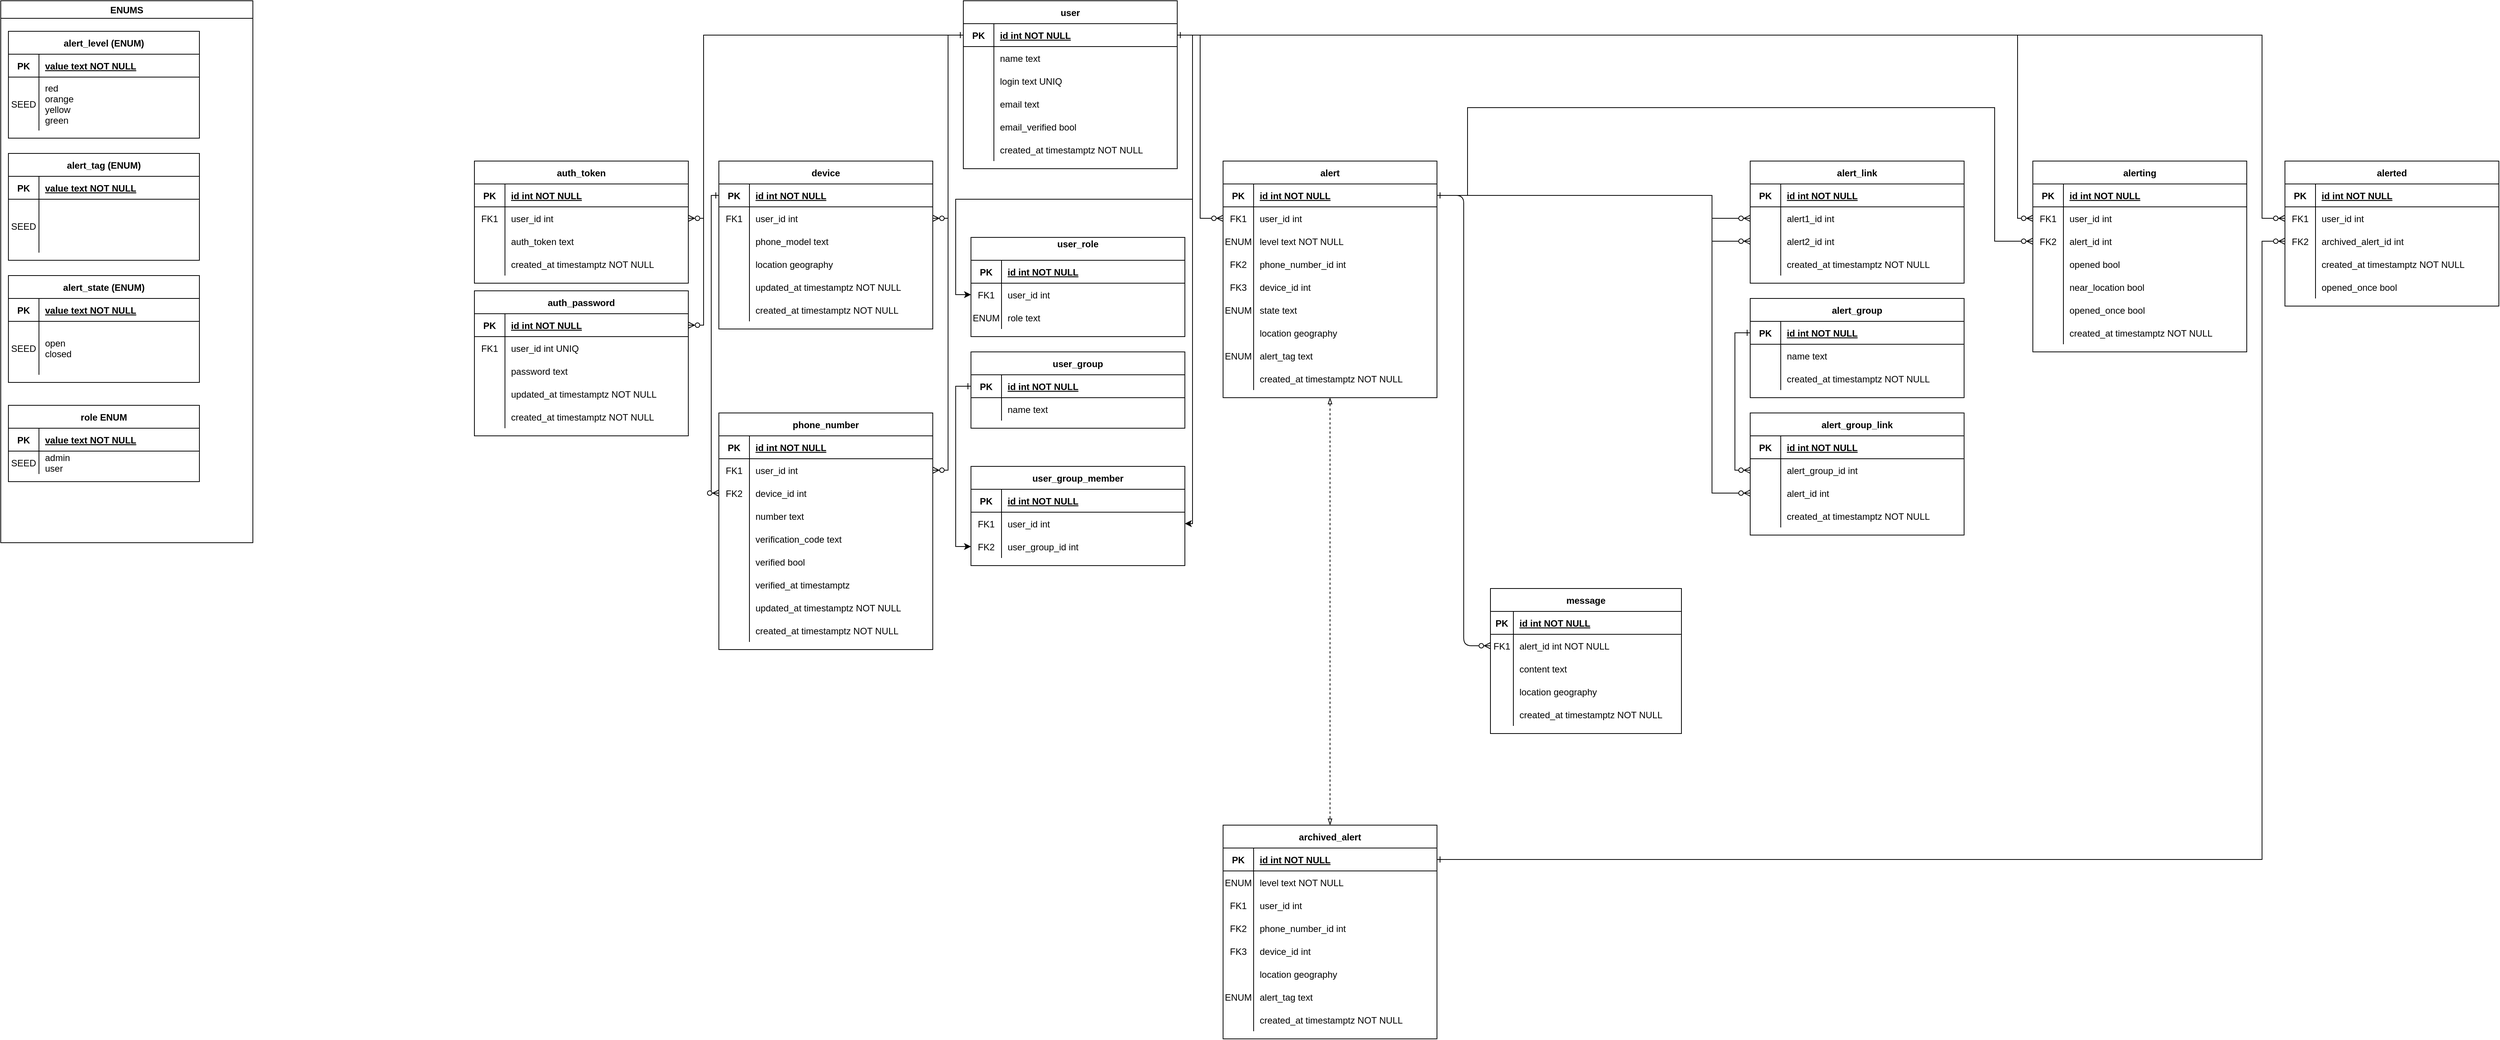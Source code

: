 <mxfile version="14.6.13" type="device"><diagram id="R2lEEEUBdFMjLlhIrx00" name="Page-1"><mxGraphModel dx="2272" dy="855" grid="1" gridSize="10" guides="1" tooltips="1" connect="1" arrows="1" fold="1" page="1" pageScale="1" pageWidth="850" pageHeight="1100" math="0" shadow="0" extFonts="Permanent Marker^https://fonts.googleapis.com/css?family=Permanent+Marker"><root><mxCell id="0"/><mxCell id="1" parent="0"/><mxCell id="C-vyLk0tnHw3VtMMgP7b-1" value="" style="edgeStyle=orthogonalEdgeStyle;endArrow=ERzeroToMany;startArrow=ERone;endFill=1;startFill=0;" parent="1" source="C-vyLk0tnHw3VtMMgP7b-24" target="C-vyLk0tnHw3VtMMgP7b-6" edge="1"><mxGeometry width="100" height="100" relative="1" as="geometry"><mxPoint x="340" y="720" as="sourcePoint"/><mxPoint x="440" y="620" as="targetPoint"/></mxGeometry></mxCell><mxCell id="C-vyLk0tnHw3VtMMgP7b-2" value="message" style="shape=table;startSize=30;container=1;collapsible=1;childLayout=tableLayout;fixedRows=1;rowLines=0;fontStyle=1;align=center;resizeLast=1;" parent="1" vertex="1"><mxGeometry x="1130" y="790" width="250" height="190" as="geometry"/></mxCell><mxCell id="C-vyLk0tnHw3VtMMgP7b-3" value="" style="shape=partialRectangle;collapsible=0;dropTarget=0;pointerEvents=0;fillColor=none;points=[[0,0.5],[1,0.5]];portConstraint=eastwest;top=0;left=0;right=0;bottom=1;" parent="C-vyLk0tnHw3VtMMgP7b-2" vertex="1"><mxGeometry y="30" width="250" height="30" as="geometry"/></mxCell><mxCell id="C-vyLk0tnHw3VtMMgP7b-4" value="PK" style="shape=partialRectangle;overflow=hidden;connectable=0;fillColor=none;top=0;left=0;bottom=0;right=0;fontStyle=1;" parent="C-vyLk0tnHw3VtMMgP7b-3" vertex="1"><mxGeometry width="30" height="30" as="geometry"/></mxCell><mxCell id="C-vyLk0tnHw3VtMMgP7b-5" value="id int NOT NULL " style="shape=partialRectangle;overflow=hidden;connectable=0;fillColor=none;top=0;left=0;bottom=0;right=0;align=left;spacingLeft=6;fontStyle=5;" parent="C-vyLk0tnHw3VtMMgP7b-3" vertex="1"><mxGeometry x="30" width="220" height="30" as="geometry"/></mxCell><mxCell id="C-vyLk0tnHw3VtMMgP7b-6" value="" style="shape=partialRectangle;collapsible=0;dropTarget=0;pointerEvents=0;fillColor=none;points=[[0,0.5],[1,0.5]];portConstraint=eastwest;top=0;left=0;right=0;bottom=0;" parent="C-vyLk0tnHw3VtMMgP7b-2" vertex="1"><mxGeometry y="60" width="250" height="30" as="geometry"/></mxCell><mxCell id="C-vyLk0tnHw3VtMMgP7b-7" value="FK1" style="shape=partialRectangle;overflow=hidden;connectable=0;fillColor=none;top=0;left=0;bottom=0;right=0;" parent="C-vyLk0tnHw3VtMMgP7b-6" vertex="1"><mxGeometry width="30" height="30" as="geometry"/></mxCell><mxCell id="C-vyLk0tnHw3VtMMgP7b-8" value="alert_id int NOT NULL" style="shape=partialRectangle;overflow=hidden;connectable=0;fillColor=none;top=0;left=0;bottom=0;right=0;align=left;spacingLeft=6;" parent="C-vyLk0tnHw3VtMMgP7b-6" vertex="1"><mxGeometry x="30" width="220" height="30" as="geometry"/></mxCell><mxCell id="zWhBFGswMlsHY6xQ9H8R-21" value="" style="shape=partialRectangle;collapsible=0;dropTarget=0;pointerEvents=0;fillColor=none;points=[[0,0.5],[1,0.5]];portConstraint=eastwest;top=0;left=0;right=0;bottom=0;" parent="C-vyLk0tnHw3VtMMgP7b-2" vertex="1"><mxGeometry y="90" width="250" height="30" as="geometry"/></mxCell><mxCell id="zWhBFGswMlsHY6xQ9H8R-22" value="" style="shape=partialRectangle;overflow=hidden;connectable=0;fillColor=none;top=0;left=0;bottom=0;right=0;" parent="zWhBFGswMlsHY6xQ9H8R-21" vertex="1"><mxGeometry width="30" height="30" as="geometry"/></mxCell><mxCell id="zWhBFGswMlsHY6xQ9H8R-23" value="content text" style="shape=partialRectangle;overflow=hidden;connectable=0;fillColor=none;top=0;left=0;bottom=0;right=0;align=left;spacingLeft=6;" parent="zWhBFGswMlsHY6xQ9H8R-21" vertex="1"><mxGeometry x="30" width="220" height="30" as="geometry"/></mxCell><mxCell id="zWhBFGswMlsHY6xQ9H8R-53" value="" style="shape=partialRectangle;collapsible=0;dropTarget=0;pointerEvents=0;fillColor=none;points=[[0,0.5],[1,0.5]];portConstraint=eastwest;top=0;left=0;right=0;bottom=0;" parent="C-vyLk0tnHw3VtMMgP7b-2" vertex="1"><mxGeometry y="120" width="250" height="30" as="geometry"/></mxCell><mxCell id="zWhBFGswMlsHY6xQ9H8R-54" value="" style="shape=partialRectangle;overflow=hidden;connectable=0;fillColor=none;top=0;left=0;bottom=0;right=0;" parent="zWhBFGswMlsHY6xQ9H8R-53" vertex="1"><mxGeometry width="30" height="30" as="geometry"/></mxCell><mxCell id="zWhBFGswMlsHY6xQ9H8R-55" value="location geography" style="shape=partialRectangle;overflow=hidden;connectable=0;fillColor=none;top=0;left=0;bottom=0;right=0;align=left;spacingLeft=6;" parent="zWhBFGswMlsHY6xQ9H8R-53" vertex="1"><mxGeometry x="30" width="220" height="30" as="geometry"/></mxCell><mxCell id="C-vyLk0tnHw3VtMMgP7b-9" value="" style="shape=partialRectangle;collapsible=0;dropTarget=0;pointerEvents=0;fillColor=none;points=[[0,0.5],[1,0.5]];portConstraint=eastwest;top=0;left=0;right=0;bottom=0;" parent="C-vyLk0tnHw3VtMMgP7b-2" vertex="1"><mxGeometry y="150" width="250" height="30" as="geometry"/></mxCell><mxCell id="C-vyLk0tnHw3VtMMgP7b-10" value="" style="shape=partialRectangle;overflow=hidden;connectable=0;fillColor=none;top=0;left=0;bottom=0;right=0;" parent="C-vyLk0tnHw3VtMMgP7b-9" vertex="1"><mxGeometry width="30" height="30" as="geometry"/></mxCell><mxCell id="C-vyLk0tnHw3VtMMgP7b-11" value="created_at timestamptz NOT NULL" style="shape=partialRectangle;overflow=hidden;connectable=0;fillColor=none;top=0;left=0;bottom=0;right=0;align=left;spacingLeft=6;" parent="C-vyLk0tnHw3VtMMgP7b-9" vertex="1"><mxGeometry x="30" width="220" height="30" as="geometry"/></mxCell><mxCell id="SjJk3ygKfo2-OW15SJ6j-278" style="edgeStyle=orthogonalEdgeStyle;rounded=0;orthogonalLoop=1;jettySize=auto;html=1;exitX=0.5;exitY=1;exitDx=0;exitDy=0;entryX=0.5;entryY=0;entryDx=0;entryDy=0;startArrow=blockThin;startFill=0;endArrow=blockThin;endFill=0;dashed=1;" parent="1" source="C-vyLk0tnHw3VtMMgP7b-23" target="SjJk3ygKfo2-OW15SJ6j-170" edge="1"><mxGeometry relative="1" as="geometry"/></mxCell><mxCell id="C-vyLk0tnHw3VtMMgP7b-23" value="alert" style="shape=table;startSize=30;container=1;collapsible=1;childLayout=tableLayout;fixedRows=1;rowLines=0;fontStyle=1;align=center;resizeLast=1;" parent="1" vertex="1"><mxGeometry x="780" y="230" width="280" height="310" as="geometry"/></mxCell><mxCell id="C-vyLk0tnHw3VtMMgP7b-24" value="" style="shape=partialRectangle;collapsible=0;dropTarget=0;pointerEvents=0;fillColor=none;points=[[0,0.5],[1,0.5]];portConstraint=eastwest;top=0;left=0;right=0;bottom=1;" parent="C-vyLk0tnHw3VtMMgP7b-23" vertex="1"><mxGeometry y="30" width="280" height="30" as="geometry"/></mxCell><mxCell id="C-vyLk0tnHw3VtMMgP7b-25" value="PK" style="shape=partialRectangle;overflow=hidden;connectable=0;fillColor=none;top=0;left=0;bottom=0;right=0;fontStyle=1;" parent="C-vyLk0tnHw3VtMMgP7b-24" vertex="1"><mxGeometry width="40" height="30" as="geometry"/></mxCell><mxCell id="C-vyLk0tnHw3VtMMgP7b-26" value="id int NOT NULL" style="shape=partialRectangle;overflow=hidden;connectable=0;fillColor=none;top=0;left=0;bottom=0;right=0;align=left;spacingLeft=6;fontStyle=5;" parent="C-vyLk0tnHw3VtMMgP7b-24" vertex="1"><mxGeometry x="40" width="240" height="30" as="geometry"/></mxCell><mxCell id="zWhBFGswMlsHY6xQ9H8R-27" value="" style="shape=partialRectangle;collapsible=0;dropTarget=0;pointerEvents=0;fillColor=none;points=[[0,0.5],[1,0.5]];portConstraint=eastwest;top=0;left=0;right=0;bottom=0;" parent="C-vyLk0tnHw3VtMMgP7b-23" vertex="1"><mxGeometry y="60" width="280" height="30" as="geometry"/></mxCell><mxCell id="zWhBFGswMlsHY6xQ9H8R-28" value="FK1" style="shape=partialRectangle;overflow=hidden;connectable=0;fillColor=none;top=0;left=0;bottom=0;right=0;" parent="zWhBFGswMlsHY6xQ9H8R-27" vertex="1"><mxGeometry width="40" height="30" as="geometry"/></mxCell><mxCell id="zWhBFGswMlsHY6xQ9H8R-29" value="user_id int" style="shape=partialRectangle;overflow=hidden;connectable=0;fillColor=none;top=0;left=0;bottom=0;right=0;align=left;spacingLeft=6;" parent="zWhBFGswMlsHY6xQ9H8R-27" vertex="1"><mxGeometry x="40" width="240" height="30" as="geometry"/></mxCell><mxCell id="C-vyLk0tnHw3VtMMgP7b-27" value="" style="shape=partialRectangle;collapsible=0;dropTarget=0;pointerEvents=0;fillColor=none;points=[[0,0.5],[1,0.5]];portConstraint=eastwest;top=0;left=0;right=0;bottom=0;" parent="C-vyLk0tnHw3VtMMgP7b-23" vertex="1"><mxGeometry y="90" width="280" height="30" as="geometry"/></mxCell><mxCell id="C-vyLk0tnHw3VtMMgP7b-28" value="ENUM" style="shape=partialRectangle;overflow=hidden;connectable=0;fillColor=none;top=0;left=0;bottom=0;right=0;" parent="C-vyLk0tnHw3VtMMgP7b-27" vertex="1"><mxGeometry width="40" height="30" as="geometry"/></mxCell><mxCell id="C-vyLk0tnHw3VtMMgP7b-29" value="level text NOT NULL" style="shape=partialRectangle;overflow=hidden;connectable=0;fillColor=none;top=0;left=0;bottom=0;right=0;align=left;spacingLeft=6;" parent="C-vyLk0tnHw3VtMMgP7b-27" vertex="1"><mxGeometry x="40" width="240" height="30" as="geometry"/></mxCell><mxCell id="SjJk3ygKfo2-OW15SJ6j-123" value="" style="shape=partialRectangle;collapsible=0;dropTarget=0;pointerEvents=0;fillColor=none;points=[[0,0.5],[1,0.5]];portConstraint=eastwest;top=0;left=0;right=0;bottom=0;" parent="C-vyLk0tnHw3VtMMgP7b-23" vertex="1"><mxGeometry y="120" width="280" height="30" as="geometry"/></mxCell><mxCell id="SjJk3ygKfo2-OW15SJ6j-124" value="FK2" style="shape=partialRectangle;overflow=hidden;connectable=0;fillColor=none;top=0;left=0;bottom=0;right=0;" parent="SjJk3ygKfo2-OW15SJ6j-123" vertex="1"><mxGeometry width="40" height="30" as="geometry"/></mxCell><mxCell id="SjJk3ygKfo2-OW15SJ6j-125" value="phone_number_id int" style="shape=partialRectangle;overflow=hidden;connectable=0;fillColor=none;top=0;left=0;bottom=0;right=0;align=left;spacingLeft=6;" parent="SjJk3ygKfo2-OW15SJ6j-123" vertex="1"><mxGeometry x="40" width="240" height="30" as="geometry"/></mxCell><mxCell id="SjJk3ygKfo2-OW15SJ6j-129" value="" style="shape=partialRectangle;collapsible=0;dropTarget=0;pointerEvents=0;fillColor=none;points=[[0,0.5],[1,0.5]];portConstraint=eastwest;top=0;left=0;right=0;bottom=0;" parent="C-vyLk0tnHw3VtMMgP7b-23" vertex="1"><mxGeometry y="150" width="280" height="30" as="geometry"/></mxCell><mxCell id="SjJk3ygKfo2-OW15SJ6j-130" value="FK3" style="shape=partialRectangle;overflow=hidden;connectable=0;fillColor=none;top=0;left=0;bottom=0;right=0;" parent="SjJk3ygKfo2-OW15SJ6j-129" vertex="1"><mxGeometry width="40" height="30" as="geometry"/></mxCell><mxCell id="SjJk3ygKfo2-OW15SJ6j-131" value="device_id int" style="shape=partialRectangle;overflow=hidden;connectable=0;fillColor=none;top=0;left=0;bottom=0;right=0;align=left;spacingLeft=6;" parent="SjJk3ygKfo2-OW15SJ6j-129" vertex="1"><mxGeometry x="40" width="240" height="30" as="geometry"/></mxCell><mxCell id="SjJk3ygKfo2-OW15SJ6j-198" value="" style="shape=partialRectangle;collapsible=0;dropTarget=0;pointerEvents=0;fillColor=none;points=[[0,0.5],[1,0.5]];portConstraint=eastwest;top=0;left=0;right=0;bottom=0;" parent="C-vyLk0tnHw3VtMMgP7b-23" vertex="1"><mxGeometry y="180" width="280" height="30" as="geometry"/></mxCell><mxCell id="SjJk3ygKfo2-OW15SJ6j-199" value="ENUM" style="shape=partialRectangle;overflow=hidden;connectable=0;fillColor=none;top=0;left=0;bottom=0;right=0;" parent="SjJk3ygKfo2-OW15SJ6j-198" vertex="1"><mxGeometry width="40" height="30" as="geometry"/></mxCell><mxCell id="SjJk3ygKfo2-OW15SJ6j-200" value="state text" style="shape=partialRectangle;overflow=hidden;connectable=0;fillColor=none;top=0;left=0;bottom=0;right=0;align=left;spacingLeft=6;" parent="SjJk3ygKfo2-OW15SJ6j-198" vertex="1"><mxGeometry x="40" width="240" height="30" as="geometry"/></mxCell><mxCell id="zWhBFGswMlsHY6xQ9H8R-36" value="" style="shape=partialRectangle;collapsible=0;dropTarget=0;pointerEvents=0;fillColor=none;points=[[0,0.5],[1,0.5]];portConstraint=eastwest;top=0;left=0;right=0;bottom=0;" parent="C-vyLk0tnHw3VtMMgP7b-23" vertex="1"><mxGeometry y="210" width="280" height="30" as="geometry"/></mxCell><mxCell id="zWhBFGswMlsHY6xQ9H8R-37" value="" style="shape=partialRectangle;overflow=hidden;connectable=0;fillColor=none;top=0;left=0;bottom=0;right=0;" parent="zWhBFGswMlsHY6xQ9H8R-36" vertex="1"><mxGeometry width="40" height="30" as="geometry"/></mxCell><mxCell id="zWhBFGswMlsHY6xQ9H8R-38" value="location geography" style="shape=partialRectangle;overflow=hidden;connectable=0;fillColor=none;top=0;left=0;bottom=0;right=0;align=left;spacingLeft=6;" parent="zWhBFGswMlsHY6xQ9H8R-36" vertex="1"><mxGeometry x="40" width="240" height="30" as="geometry"/></mxCell><mxCell id="zWhBFGswMlsHY6xQ9H8R-42" value="" style="shape=partialRectangle;collapsible=0;dropTarget=0;pointerEvents=0;fillColor=none;points=[[0,0.5],[1,0.5]];portConstraint=eastwest;top=0;left=0;right=0;bottom=0;" parent="C-vyLk0tnHw3VtMMgP7b-23" vertex="1"><mxGeometry y="240" width="280" height="30" as="geometry"/></mxCell><mxCell id="zWhBFGswMlsHY6xQ9H8R-43" value="ENUM" style="shape=partialRectangle;overflow=hidden;connectable=0;fillColor=none;top=0;left=0;bottom=0;right=0;" parent="zWhBFGswMlsHY6xQ9H8R-42" vertex="1"><mxGeometry width="40" height="30" as="geometry"/></mxCell><mxCell id="zWhBFGswMlsHY6xQ9H8R-44" value="alert_tag text" style="shape=partialRectangle;overflow=hidden;connectable=0;fillColor=none;top=0;left=0;bottom=0;right=0;align=left;spacingLeft=6;" parent="zWhBFGswMlsHY6xQ9H8R-42" vertex="1"><mxGeometry x="40" width="240" height="30" as="geometry"/></mxCell><mxCell id="zWhBFGswMlsHY6xQ9H8R-166" value="" style="shape=partialRectangle;collapsible=0;dropTarget=0;pointerEvents=0;fillColor=none;points=[[0,0.5],[1,0.5]];portConstraint=eastwest;top=0;left=0;right=0;bottom=0;" parent="C-vyLk0tnHw3VtMMgP7b-23" vertex="1"><mxGeometry y="270" width="280" height="30" as="geometry"/></mxCell><mxCell id="zWhBFGswMlsHY6xQ9H8R-167" value="" style="shape=partialRectangle;overflow=hidden;connectable=0;fillColor=none;top=0;left=0;bottom=0;right=0;" parent="zWhBFGswMlsHY6xQ9H8R-166" vertex="1"><mxGeometry width="40" height="30" as="geometry"/></mxCell><mxCell id="zWhBFGswMlsHY6xQ9H8R-168" value="created_at timestamptz NOT NULL" style="shape=partialRectangle;overflow=hidden;connectable=0;fillColor=none;top=0;left=0;bottom=0;right=0;align=left;spacingLeft=6;" parent="zWhBFGswMlsHY6xQ9H8R-166" vertex="1"><mxGeometry x="40" width="240" height="30" as="geometry"/></mxCell><mxCell id="zWhBFGswMlsHY6xQ9H8R-59" value="user" style="shape=table;startSize=30;container=1;collapsible=1;childLayout=tableLayout;fixedRows=1;rowLines=0;fontStyle=1;align=center;resizeLast=1;" parent="1" vertex="1"><mxGeometry x="440" y="20" width="280" height="220" as="geometry"/></mxCell><mxCell id="zWhBFGswMlsHY6xQ9H8R-60" value="" style="shape=partialRectangle;collapsible=0;dropTarget=0;pointerEvents=0;fillColor=none;points=[[0,0.5],[1,0.5]];portConstraint=eastwest;top=0;left=0;right=0;bottom=1;" parent="zWhBFGswMlsHY6xQ9H8R-59" vertex="1"><mxGeometry y="30" width="280" height="30" as="geometry"/></mxCell><mxCell id="zWhBFGswMlsHY6xQ9H8R-61" value="PK" style="shape=partialRectangle;overflow=hidden;connectable=0;fillColor=none;top=0;left=0;bottom=0;right=0;fontStyle=1;" parent="zWhBFGswMlsHY6xQ9H8R-60" vertex="1"><mxGeometry width="40" height="30" as="geometry"/></mxCell><mxCell id="zWhBFGswMlsHY6xQ9H8R-62" value="id int NOT NULL" style="shape=partialRectangle;overflow=hidden;connectable=0;fillColor=none;top=0;left=0;bottom=0;right=0;align=left;spacingLeft=6;fontStyle=5;" parent="zWhBFGswMlsHY6xQ9H8R-60" vertex="1"><mxGeometry x="40" width="240" height="30" as="geometry"/></mxCell><mxCell id="zWhBFGswMlsHY6xQ9H8R-162" value="" style="shape=partialRectangle;collapsible=0;dropTarget=0;pointerEvents=0;fillColor=none;points=[[0,0.5],[1,0.5]];portConstraint=eastwest;top=0;left=0;right=0;bottom=0;" parent="zWhBFGswMlsHY6xQ9H8R-59" vertex="1"><mxGeometry y="60" width="280" height="30" as="geometry"/></mxCell><mxCell id="zWhBFGswMlsHY6xQ9H8R-163" value="" style="shape=partialRectangle;overflow=hidden;connectable=0;fillColor=none;top=0;left=0;bottom=0;right=0;" parent="zWhBFGswMlsHY6xQ9H8R-162" vertex="1"><mxGeometry width="40" height="30" as="geometry"/></mxCell><mxCell id="zWhBFGswMlsHY6xQ9H8R-164" value="name text" style="shape=partialRectangle;overflow=hidden;connectable=0;fillColor=none;top=0;left=0;bottom=0;right=0;align=left;spacingLeft=6;" parent="zWhBFGswMlsHY6xQ9H8R-162" vertex="1"><mxGeometry x="40" width="240" height="30" as="geometry"/></mxCell><mxCell id="zWhBFGswMlsHY6xQ9H8R-75" value="" style="shape=partialRectangle;collapsible=0;dropTarget=0;pointerEvents=0;fillColor=none;points=[[0,0.5],[1,0.5]];portConstraint=eastwest;top=0;left=0;right=0;bottom=0;" parent="zWhBFGswMlsHY6xQ9H8R-59" vertex="1"><mxGeometry y="90" width="280" height="30" as="geometry"/></mxCell><mxCell id="zWhBFGswMlsHY6xQ9H8R-76" value="" style="shape=partialRectangle;overflow=hidden;connectable=0;fillColor=none;top=0;left=0;bottom=0;right=0;" parent="zWhBFGswMlsHY6xQ9H8R-75" vertex="1"><mxGeometry width="40" height="30" as="geometry"/></mxCell><mxCell id="zWhBFGswMlsHY6xQ9H8R-77" value="login text UNIQ" style="shape=partialRectangle;overflow=hidden;connectable=0;fillColor=none;top=0;left=0;bottom=0;right=0;align=left;spacingLeft=6;" parent="zWhBFGswMlsHY6xQ9H8R-75" vertex="1"><mxGeometry x="40" width="240" height="30" as="geometry"/></mxCell><mxCell id="EVrNVk4x069Q1ng1i6Ap-1" value="" style="shape=partialRectangle;collapsible=0;dropTarget=0;pointerEvents=0;fillColor=none;points=[[0,0.5],[1,0.5]];portConstraint=eastwest;top=0;left=0;right=0;bottom=0;" vertex="1" parent="zWhBFGswMlsHY6xQ9H8R-59"><mxGeometry y="120" width="280" height="30" as="geometry"/></mxCell><mxCell id="EVrNVk4x069Q1ng1i6Ap-2" value="" style="shape=partialRectangle;overflow=hidden;connectable=0;fillColor=none;top=0;left=0;bottom=0;right=0;" vertex="1" parent="EVrNVk4x069Q1ng1i6Ap-1"><mxGeometry width="40" height="30" as="geometry"/></mxCell><mxCell id="EVrNVk4x069Q1ng1i6Ap-3" value="email text" style="shape=partialRectangle;overflow=hidden;connectable=0;fillColor=none;top=0;left=0;bottom=0;right=0;align=left;spacingLeft=6;" vertex="1" parent="EVrNVk4x069Q1ng1i6Ap-1"><mxGeometry x="40" width="240" height="30" as="geometry"/></mxCell><mxCell id="EVrNVk4x069Q1ng1i6Ap-4" value="" style="shape=partialRectangle;collapsible=0;dropTarget=0;pointerEvents=0;fillColor=none;points=[[0,0.5],[1,0.5]];portConstraint=eastwest;top=0;left=0;right=0;bottom=0;" vertex="1" parent="zWhBFGswMlsHY6xQ9H8R-59"><mxGeometry y="150" width="280" height="30" as="geometry"/></mxCell><mxCell id="EVrNVk4x069Q1ng1i6Ap-5" value="" style="shape=partialRectangle;overflow=hidden;connectable=0;fillColor=none;top=0;left=0;bottom=0;right=0;" vertex="1" parent="EVrNVk4x069Q1ng1i6Ap-4"><mxGeometry width="40" height="30" as="geometry"/></mxCell><mxCell id="EVrNVk4x069Q1ng1i6Ap-6" value="email_verified bool" style="shape=partialRectangle;overflow=hidden;connectable=0;fillColor=none;top=0;left=0;bottom=0;right=0;align=left;spacingLeft=6;" vertex="1" parent="EVrNVk4x069Q1ng1i6Ap-4"><mxGeometry x="40" width="240" height="30" as="geometry"/></mxCell><mxCell id="zWhBFGswMlsHY6xQ9H8R-172" value="" style="shape=partialRectangle;collapsible=0;dropTarget=0;pointerEvents=0;fillColor=none;points=[[0,0.5],[1,0.5]];portConstraint=eastwest;top=0;left=0;right=0;bottom=0;" parent="zWhBFGswMlsHY6xQ9H8R-59" vertex="1"><mxGeometry y="180" width="280" height="30" as="geometry"/></mxCell><mxCell id="zWhBFGswMlsHY6xQ9H8R-173" value="" style="shape=partialRectangle;overflow=hidden;connectable=0;fillColor=none;top=0;left=0;bottom=0;right=0;" parent="zWhBFGswMlsHY6xQ9H8R-172" vertex="1"><mxGeometry width="40" height="30" as="geometry"/></mxCell><mxCell id="zWhBFGswMlsHY6xQ9H8R-174" value="created_at timestamptz NOT NULL" style="shape=partialRectangle;overflow=hidden;connectable=0;fillColor=none;top=0;left=0;bottom=0;right=0;align=left;spacingLeft=6;" parent="zWhBFGswMlsHY6xQ9H8R-172" vertex="1"><mxGeometry x="40" width="240" height="30" as="geometry"/></mxCell><mxCell id="zWhBFGswMlsHY6xQ9H8R-100" style="edgeStyle=orthogonalEdgeStyle;rounded=0;orthogonalLoop=1;jettySize=auto;html=1;startArrow=ERzeroToMany;startFill=1;endArrow=ERone;endFill=0;elbow=vertical;" parent="1" source="zWhBFGswMlsHY6xQ9H8R-27" target="zWhBFGswMlsHY6xQ9H8R-60" edge="1"><mxGeometry relative="1" as="geometry"/></mxCell><mxCell id="zWhBFGswMlsHY6xQ9H8R-129" value="device" style="shape=table;startSize=30;container=1;collapsible=1;childLayout=tableLayout;fixedRows=1;rowLines=0;fontStyle=1;align=center;resizeLast=1;" parent="1" vertex="1"><mxGeometry x="120" y="230" width="280" height="220" as="geometry"/></mxCell><mxCell id="zWhBFGswMlsHY6xQ9H8R-130" value="" style="shape=partialRectangle;collapsible=0;dropTarget=0;pointerEvents=0;fillColor=none;points=[[0,0.5],[1,0.5]];portConstraint=eastwest;top=0;left=0;right=0;bottom=1;" parent="zWhBFGswMlsHY6xQ9H8R-129" vertex="1"><mxGeometry y="30" width="280" height="30" as="geometry"/></mxCell><mxCell id="zWhBFGswMlsHY6xQ9H8R-131" value="PK" style="shape=partialRectangle;overflow=hidden;connectable=0;fillColor=none;top=0;left=0;bottom=0;right=0;fontStyle=1;" parent="zWhBFGswMlsHY6xQ9H8R-130" vertex="1"><mxGeometry width="40" height="30" as="geometry"/></mxCell><mxCell id="zWhBFGswMlsHY6xQ9H8R-132" value="id int NOT NULL" style="shape=partialRectangle;overflow=hidden;connectable=0;fillColor=none;top=0;left=0;bottom=0;right=0;align=left;spacingLeft=6;fontStyle=5;" parent="zWhBFGswMlsHY6xQ9H8R-130" vertex="1"><mxGeometry x="40" width="240" height="30" as="geometry"/></mxCell><mxCell id="zWhBFGswMlsHY6xQ9H8R-136" value="" style="shape=partialRectangle;collapsible=0;dropTarget=0;pointerEvents=0;fillColor=none;points=[[0,0.5],[1,0.5]];portConstraint=eastwest;top=0;left=0;right=0;bottom=0;" parent="zWhBFGswMlsHY6xQ9H8R-129" vertex="1"><mxGeometry y="60" width="280" height="30" as="geometry"/></mxCell><mxCell id="zWhBFGswMlsHY6xQ9H8R-137" value="FK1" style="shape=partialRectangle;overflow=hidden;connectable=0;fillColor=none;top=0;left=0;bottom=0;right=0;" parent="zWhBFGswMlsHY6xQ9H8R-136" vertex="1"><mxGeometry width="40" height="30" as="geometry"/></mxCell><mxCell id="zWhBFGswMlsHY6xQ9H8R-138" value="user_id int" style="shape=partialRectangle;overflow=hidden;connectable=0;fillColor=none;top=0;left=0;bottom=0;right=0;align=left;spacingLeft=6;" parent="zWhBFGswMlsHY6xQ9H8R-136" vertex="1"><mxGeometry x="40" width="240" height="30" as="geometry"/></mxCell><mxCell id="zWhBFGswMlsHY6xQ9H8R-145" value="" style="shape=partialRectangle;collapsible=0;dropTarget=0;pointerEvents=0;fillColor=none;points=[[0,0.5],[1,0.5]];portConstraint=eastwest;top=0;left=0;right=0;bottom=0;" parent="zWhBFGswMlsHY6xQ9H8R-129" vertex="1"><mxGeometry y="90" width="280" height="30" as="geometry"/></mxCell><mxCell id="zWhBFGswMlsHY6xQ9H8R-146" value="" style="shape=partialRectangle;overflow=hidden;connectable=0;fillColor=none;top=0;left=0;bottom=0;right=0;" parent="zWhBFGswMlsHY6xQ9H8R-145" vertex="1"><mxGeometry width="40" height="30" as="geometry"/></mxCell><mxCell id="zWhBFGswMlsHY6xQ9H8R-147" value="phone_model text" style="shape=partialRectangle;overflow=hidden;connectable=0;fillColor=none;top=0;left=0;bottom=0;right=0;align=left;spacingLeft=6;" parent="zWhBFGswMlsHY6xQ9H8R-145" vertex="1"><mxGeometry x="40" width="240" height="30" as="geometry"/></mxCell><mxCell id="SjJk3ygKfo2-OW15SJ6j-26" value="" style="shape=partialRectangle;collapsible=0;dropTarget=0;pointerEvents=0;fillColor=none;points=[[0,0.5],[1,0.5]];portConstraint=eastwest;top=0;left=0;right=0;bottom=0;" parent="zWhBFGswMlsHY6xQ9H8R-129" vertex="1"><mxGeometry y="120" width="280" height="30" as="geometry"/></mxCell><mxCell id="SjJk3ygKfo2-OW15SJ6j-27" value="" style="shape=partialRectangle;overflow=hidden;connectable=0;fillColor=none;top=0;left=0;bottom=0;right=0;" parent="SjJk3ygKfo2-OW15SJ6j-26" vertex="1"><mxGeometry width="40" height="30" as="geometry"/></mxCell><mxCell id="SjJk3ygKfo2-OW15SJ6j-28" value="location geography" style="shape=partialRectangle;overflow=hidden;connectable=0;fillColor=none;top=0;left=0;bottom=0;right=0;align=left;spacingLeft=6;" parent="SjJk3ygKfo2-OW15SJ6j-26" vertex="1"><mxGeometry x="40" width="240" height="30" as="geometry"/></mxCell><mxCell id="SjJk3ygKfo2-OW15SJ6j-29" value="" style="shape=partialRectangle;collapsible=0;dropTarget=0;pointerEvents=0;fillColor=none;points=[[0,0.5],[1,0.5]];portConstraint=eastwest;top=0;left=0;right=0;bottom=0;" parent="zWhBFGswMlsHY6xQ9H8R-129" vertex="1"><mxGeometry y="150" width="280" height="30" as="geometry"/></mxCell><mxCell id="SjJk3ygKfo2-OW15SJ6j-30" value="" style="shape=partialRectangle;overflow=hidden;connectable=0;fillColor=none;top=0;left=0;bottom=0;right=0;" parent="SjJk3ygKfo2-OW15SJ6j-29" vertex="1"><mxGeometry width="40" height="30" as="geometry"/></mxCell><mxCell id="SjJk3ygKfo2-OW15SJ6j-31" value="updated_at timestamptz NOT NULL" style="shape=partialRectangle;overflow=hidden;connectable=0;fillColor=none;top=0;left=0;bottom=0;right=0;align=left;spacingLeft=6;" parent="SjJk3ygKfo2-OW15SJ6j-29" vertex="1"><mxGeometry x="40" width="240" height="30" as="geometry"/></mxCell><mxCell id="zWhBFGswMlsHY6xQ9H8R-175" value="" style="shape=partialRectangle;collapsible=0;dropTarget=0;pointerEvents=0;fillColor=none;points=[[0,0.5],[1,0.5]];portConstraint=eastwest;top=0;left=0;right=0;bottom=0;" parent="zWhBFGswMlsHY6xQ9H8R-129" vertex="1"><mxGeometry y="180" width="280" height="30" as="geometry"/></mxCell><mxCell id="zWhBFGswMlsHY6xQ9H8R-176" value="" style="shape=partialRectangle;overflow=hidden;connectable=0;fillColor=none;top=0;left=0;bottom=0;right=0;" parent="zWhBFGswMlsHY6xQ9H8R-175" vertex="1"><mxGeometry width="40" height="30" as="geometry"/></mxCell><mxCell id="zWhBFGswMlsHY6xQ9H8R-177" value="created_at timestamptz NOT NULL" style="shape=partialRectangle;overflow=hidden;connectable=0;fillColor=none;top=0;left=0;bottom=0;right=0;align=left;spacingLeft=6;" parent="zWhBFGswMlsHY6xQ9H8R-175" vertex="1"><mxGeometry x="40" width="240" height="30" as="geometry"/></mxCell><mxCell id="zWhBFGswMlsHY6xQ9H8R-161" style="edgeStyle=orthogonalEdgeStyle;rounded=0;orthogonalLoop=1;jettySize=auto;html=1;exitX=1;exitY=0.5;exitDx=0;exitDy=0;startArrow=ERzeroToMany;startFill=1;endArrow=ERone;endFill=0;elbow=vertical;" parent="1" source="zWhBFGswMlsHY6xQ9H8R-136" target="zWhBFGswMlsHY6xQ9H8R-60" edge="1"><mxGeometry relative="1" as="geometry"/></mxCell><mxCell id="zWhBFGswMlsHY6xQ9H8R-179" value="ENUMS" style="swimlane;startSize=23;" parent="1" vertex="1"><mxGeometry x="-820" y="20" width="330" height="710" as="geometry"/></mxCell><mxCell id="zWhBFGswMlsHY6xQ9H8R-5" value="alert_level (ENUM)" style="shape=table;startSize=30;container=1;collapsible=1;childLayout=tableLayout;fixedRows=1;rowLines=0;fontStyle=1;align=center;resizeLast=1;" parent="zWhBFGswMlsHY6xQ9H8R-179" vertex="1"><mxGeometry x="10" y="40" width="250" height="140" as="geometry"/></mxCell><mxCell id="zWhBFGswMlsHY6xQ9H8R-6" value="" style="shape=partialRectangle;collapsible=0;dropTarget=0;pointerEvents=0;fillColor=none;points=[[0,0.5],[1,0.5]];portConstraint=eastwest;top=0;left=0;right=0;bottom=1;" parent="zWhBFGswMlsHY6xQ9H8R-5" vertex="1"><mxGeometry y="30" width="250" height="30" as="geometry"/></mxCell><mxCell id="zWhBFGswMlsHY6xQ9H8R-7" value="PK" style="shape=partialRectangle;overflow=hidden;connectable=0;fillColor=none;top=0;left=0;bottom=0;right=0;fontStyle=1;" parent="zWhBFGswMlsHY6xQ9H8R-6" vertex="1"><mxGeometry width="40" height="30" as="geometry"/></mxCell><mxCell id="zWhBFGswMlsHY6xQ9H8R-8" value="value text NOT NULL " style="shape=partialRectangle;overflow=hidden;connectable=0;fillColor=none;top=0;left=0;bottom=0;right=0;align=left;spacingLeft=6;fontStyle=5;" parent="zWhBFGswMlsHY6xQ9H8R-6" vertex="1"><mxGeometry x="40" width="210" height="30" as="geometry"/></mxCell><mxCell id="zWhBFGswMlsHY6xQ9H8R-9" value="" style="shape=partialRectangle;collapsible=0;dropTarget=0;pointerEvents=0;fillColor=none;points=[[0,0.5],[1,0.5]];portConstraint=eastwest;top=0;left=0;right=0;bottom=0;" parent="zWhBFGswMlsHY6xQ9H8R-5" vertex="1"><mxGeometry y="60" width="250" height="70" as="geometry"/></mxCell><mxCell id="zWhBFGswMlsHY6xQ9H8R-10" value="SEED" style="shape=partialRectangle;overflow=hidden;connectable=0;fillColor=none;top=0;left=0;bottom=0;right=0;" parent="zWhBFGswMlsHY6xQ9H8R-9" vertex="1"><mxGeometry width="40" height="70" as="geometry"/></mxCell><mxCell id="zWhBFGswMlsHY6xQ9H8R-11" value="red&#10;orange&#10;yellow&#10;green" style="shape=partialRectangle;overflow=hidden;connectable=0;fillColor=none;top=0;left=0;bottom=0;right=0;align=left;spacingLeft=6;" parent="zWhBFGswMlsHY6xQ9H8R-9" vertex="1"><mxGeometry x="40" width="210" height="70" as="geometry"/></mxCell><mxCell id="zWhBFGswMlsHY6xQ9H8R-45" value="alert_tag (ENUM)" style="shape=table;startSize=30;container=1;collapsible=1;childLayout=tableLayout;fixedRows=1;rowLines=0;fontStyle=1;align=center;resizeLast=1;" parent="zWhBFGswMlsHY6xQ9H8R-179" vertex="1"><mxGeometry x="10" y="200" width="250" height="140" as="geometry"/></mxCell><mxCell id="zWhBFGswMlsHY6xQ9H8R-46" value="" style="shape=partialRectangle;collapsible=0;dropTarget=0;pointerEvents=0;fillColor=none;points=[[0,0.5],[1,0.5]];portConstraint=eastwest;top=0;left=0;right=0;bottom=1;" parent="zWhBFGswMlsHY6xQ9H8R-45" vertex="1"><mxGeometry y="30" width="250" height="30" as="geometry"/></mxCell><mxCell id="zWhBFGswMlsHY6xQ9H8R-47" value="PK" style="shape=partialRectangle;overflow=hidden;connectable=0;fillColor=none;top=0;left=0;bottom=0;right=0;fontStyle=1;" parent="zWhBFGswMlsHY6xQ9H8R-46" vertex="1"><mxGeometry width="40" height="30" as="geometry"/></mxCell><mxCell id="zWhBFGswMlsHY6xQ9H8R-48" value="value text NOT NULL " style="shape=partialRectangle;overflow=hidden;connectable=0;fillColor=none;top=0;left=0;bottom=0;right=0;align=left;spacingLeft=6;fontStyle=5;" parent="zWhBFGswMlsHY6xQ9H8R-46" vertex="1"><mxGeometry x="40" width="210" height="30" as="geometry"/></mxCell><mxCell id="zWhBFGswMlsHY6xQ9H8R-49" value="" style="shape=partialRectangle;collapsible=0;dropTarget=0;pointerEvents=0;fillColor=none;points=[[0,0.5],[1,0.5]];portConstraint=eastwest;top=0;left=0;right=0;bottom=0;" parent="zWhBFGswMlsHY6xQ9H8R-45" vertex="1"><mxGeometry y="60" width="250" height="70" as="geometry"/></mxCell><mxCell id="zWhBFGswMlsHY6xQ9H8R-50" value="SEED" style="shape=partialRectangle;overflow=hidden;connectable=0;fillColor=none;top=0;left=0;bottom=0;right=0;" parent="zWhBFGswMlsHY6xQ9H8R-49" vertex="1"><mxGeometry width="40" height="70" as="geometry"/></mxCell><mxCell id="zWhBFGswMlsHY6xQ9H8R-51" value="" style="shape=partialRectangle;overflow=hidden;connectable=0;fillColor=none;top=0;left=0;bottom=0;right=0;align=left;spacingLeft=6;" parent="zWhBFGswMlsHY6xQ9H8R-49" vertex="1"><mxGeometry x="40" width="210" height="70" as="geometry"/></mxCell><mxCell id="SjJk3ygKfo2-OW15SJ6j-201" value="alert_state (ENUM)" style="shape=table;startSize=30;container=1;collapsible=1;childLayout=tableLayout;fixedRows=1;rowLines=0;fontStyle=1;align=center;resizeLast=1;" parent="zWhBFGswMlsHY6xQ9H8R-179" vertex="1"><mxGeometry x="10" y="360" width="250" height="140" as="geometry"/></mxCell><mxCell id="SjJk3ygKfo2-OW15SJ6j-202" value="" style="shape=partialRectangle;collapsible=0;dropTarget=0;pointerEvents=0;fillColor=none;points=[[0,0.5],[1,0.5]];portConstraint=eastwest;top=0;left=0;right=0;bottom=1;" parent="SjJk3ygKfo2-OW15SJ6j-201" vertex="1"><mxGeometry y="30" width="250" height="30" as="geometry"/></mxCell><mxCell id="SjJk3ygKfo2-OW15SJ6j-203" value="PK" style="shape=partialRectangle;overflow=hidden;connectable=0;fillColor=none;top=0;left=0;bottom=0;right=0;fontStyle=1;" parent="SjJk3ygKfo2-OW15SJ6j-202" vertex="1"><mxGeometry width="40" height="30" as="geometry"/></mxCell><mxCell id="SjJk3ygKfo2-OW15SJ6j-204" value="value text NOT NULL " style="shape=partialRectangle;overflow=hidden;connectable=0;fillColor=none;top=0;left=0;bottom=0;right=0;align=left;spacingLeft=6;fontStyle=5;" parent="SjJk3ygKfo2-OW15SJ6j-202" vertex="1"><mxGeometry x="40" width="210" height="30" as="geometry"/></mxCell><mxCell id="SjJk3ygKfo2-OW15SJ6j-205" value="" style="shape=partialRectangle;collapsible=0;dropTarget=0;pointerEvents=0;fillColor=none;points=[[0,0.5],[1,0.5]];portConstraint=eastwest;top=0;left=0;right=0;bottom=0;" parent="SjJk3ygKfo2-OW15SJ6j-201" vertex="1"><mxGeometry y="60" width="250" height="70" as="geometry"/></mxCell><mxCell id="SjJk3ygKfo2-OW15SJ6j-206" value="SEED" style="shape=partialRectangle;overflow=hidden;connectable=0;fillColor=none;top=0;left=0;bottom=0;right=0;" parent="SjJk3ygKfo2-OW15SJ6j-205" vertex="1"><mxGeometry width="40" height="70" as="geometry"/></mxCell><mxCell id="SjJk3ygKfo2-OW15SJ6j-207" value="open&#10;closed" style="shape=partialRectangle;overflow=hidden;connectable=0;fillColor=none;top=0;left=0;bottom=0;right=0;align=left;spacingLeft=6;" parent="SjJk3ygKfo2-OW15SJ6j-205" vertex="1"><mxGeometry x="40" width="210" height="70" as="geometry"/></mxCell><mxCell id="tfl3McS4QQOlgzewOrFe-36" value="role ENUM" style="shape=table;startSize=30;container=1;collapsible=1;childLayout=tableLayout;fixedRows=1;rowLines=0;fontStyle=1;align=center;resizeLast=1;" parent="zWhBFGswMlsHY6xQ9H8R-179" vertex="1"><mxGeometry x="10" y="530" width="250" height="100" as="geometry"/></mxCell><mxCell id="tfl3McS4QQOlgzewOrFe-37" value="" style="shape=partialRectangle;collapsible=0;dropTarget=0;pointerEvents=0;fillColor=none;points=[[0,0.5],[1,0.5]];portConstraint=eastwest;top=0;left=0;right=0;bottom=1;" parent="tfl3McS4QQOlgzewOrFe-36" vertex="1"><mxGeometry y="30" width="250" height="30" as="geometry"/></mxCell><mxCell id="tfl3McS4QQOlgzewOrFe-38" value="PK" style="shape=partialRectangle;overflow=hidden;connectable=0;fillColor=none;top=0;left=0;bottom=0;right=0;fontStyle=1;" parent="tfl3McS4QQOlgzewOrFe-37" vertex="1"><mxGeometry width="40" height="30" as="geometry"/></mxCell><mxCell id="tfl3McS4QQOlgzewOrFe-39" value="value text NOT NULL" style="shape=partialRectangle;overflow=hidden;connectable=0;fillColor=none;top=0;left=0;bottom=0;right=0;align=left;spacingLeft=6;fontStyle=5;" parent="tfl3McS4QQOlgzewOrFe-37" vertex="1"><mxGeometry x="40" width="210" height="30" as="geometry"/></mxCell><mxCell id="tfl3McS4QQOlgzewOrFe-40" value="" style="shape=partialRectangle;collapsible=0;dropTarget=0;pointerEvents=0;fillColor=none;points=[[0,0.5],[1,0.5]];portConstraint=eastwest;top=0;left=0;right=0;bottom=0;" parent="tfl3McS4QQOlgzewOrFe-36" vertex="1"><mxGeometry y="60" width="250" height="30" as="geometry"/></mxCell><mxCell id="tfl3McS4QQOlgzewOrFe-41" value="SEED" style="shape=partialRectangle;overflow=hidden;connectable=0;fillColor=none;top=0;left=0;bottom=0;right=0;" parent="tfl3McS4QQOlgzewOrFe-40" vertex="1"><mxGeometry width="40" height="30" as="geometry"/></mxCell><mxCell id="tfl3McS4QQOlgzewOrFe-42" value="admin&#10;user" style="shape=partialRectangle;overflow=hidden;connectable=0;fillColor=none;top=0;left=0;bottom=0;right=0;align=left;spacingLeft=6;" parent="tfl3McS4QQOlgzewOrFe-40" vertex="1"><mxGeometry x="40" width="210" height="30" as="geometry"/></mxCell><mxCell id="SjJk3ygKfo2-OW15SJ6j-35" value="auth_token" style="shape=table;startSize=30;container=1;collapsible=1;childLayout=tableLayout;fixedRows=1;rowLines=0;fontStyle=1;align=center;resizeLast=1;" parent="1" vertex="1"><mxGeometry x="-200" y="230" width="280" height="160" as="geometry"/></mxCell><mxCell id="SjJk3ygKfo2-OW15SJ6j-36" value="" style="shape=partialRectangle;collapsible=0;dropTarget=0;pointerEvents=0;fillColor=none;points=[[0,0.5],[1,0.5]];portConstraint=eastwest;top=0;left=0;right=0;bottom=1;" parent="SjJk3ygKfo2-OW15SJ6j-35" vertex="1"><mxGeometry y="30" width="280" height="30" as="geometry"/></mxCell><mxCell id="SjJk3ygKfo2-OW15SJ6j-37" value="PK" style="shape=partialRectangle;overflow=hidden;connectable=0;fillColor=none;top=0;left=0;bottom=0;right=0;fontStyle=1;" parent="SjJk3ygKfo2-OW15SJ6j-36" vertex="1"><mxGeometry width="40" height="30" as="geometry"/></mxCell><mxCell id="SjJk3ygKfo2-OW15SJ6j-38" value="id int NOT NULL" style="shape=partialRectangle;overflow=hidden;connectable=0;fillColor=none;top=0;left=0;bottom=0;right=0;align=left;spacingLeft=6;fontStyle=5;" parent="SjJk3ygKfo2-OW15SJ6j-36" vertex="1"><mxGeometry x="40" width="240" height="30" as="geometry"/></mxCell><mxCell id="SjJk3ygKfo2-OW15SJ6j-39" value="" style="shape=partialRectangle;collapsible=0;dropTarget=0;pointerEvents=0;fillColor=none;points=[[0,0.5],[1,0.5]];portConstraint=eastwest;top=0;left=0;right=0;bottom=0;" parent="SjJk3ygKfo2-OW15SJ6j-35" vertex="1"><mxGeometry y="60" width="280" height="30" as="geometry"/></mxCell><mxCell id="SjJk3ygKfo2-OW15SJ6j-40" value="FK1" style="shape=partialRectangle;overflow=hidden;connectable=0;fillColor=none;top=0;left=0;bottom=0;right=0;" parent="SjJk3ygKfo2-OW15SJ6j-39" vertex="1"><mxGeometry width="40" height="30" as="geometry"/></mxCell><mxCell id="SjJk3ygKfo2-OW15SJ6j-41" value="user_id int" style="shape=partialRectangle;overflow=hidden;connectable=0;fillColor=none;top=0;left=0;bottom=0;right=0;align=left;spacingLeft=6;" parent="SjJk3ygKfo2-OW15SJ6j-39" vertex="1"><mxGeometry x="40" width="240" height="30" as="geometry"/></mxCell><mxCell id="SjJk3ygKfo2-OW15SJ6j-54" value="" style="shape=partialRectangle;collapsible=0;dropTarget=0;pointerEvents=0;fillColor=none;points=[[0,0.5],[1,0.5]];portConstraint=eastwest;top=0;left=0;right=0;bottom=0;" parent="SjJk3ygKfo2-OW15SJ6j-35" vertex="1"><mxGeometry y="90" width="280" height="30" as="geometry"/></mxCell><mxCell id="SjJk3ygKfo2-OW15SJ6j-55" value="" style="shape=partialRectangle;overflow=hidden;connectable=0;fillColor=none;top=0;left=0;bottom=0;right=0;" parent="SjJk3ygKfo2-OW15SJ6j-54" vertex="1"><mxGeometry width="40" height="30" as="geometry"/></mxCell><mxCell id="SjJk3ygKfo2-OW15SJ6j-56" value="auth_token text" style="shape=partialRectangle;overflow=hidden;connectable=0;fillColor=none;top=0;left=0;bottom=0;right=0;align=left;spacingLeft=6;" parent="SjJk3ygKfo2-OW15SJ6j-54" vertex="1"><mxGeometry x="40" width="240" height="30" as="geometry"/></mxCell><mxCell id="SjJk3ygKfo2-OW15SJ6j-66" value="" style="shape=partialRectangle;collapsible=0;dropTarget=0;pointerEvents=0;fillColor=none;points=[[0,0.5],[1,0.5]];portConstraint=eastwest;top=0;left=0;right=0;bottom=0;" parent="SjJk3ygKfo2-OW15SJ6j-35" vertex="1"><mxGeometry y="120" width="280" height="30" as="geometry"/></mxCell><mxCell id="SjJk3ygKfo2-OW15SJ6j-67" value="" style="shape=partialRectangle;overflow=hidden;connectable=0;fillColor=none;top=0;left=0;bottom=0;right=0;" parent="SjJk3ygKfo2-OW15SJ6j-66" vertex="1"><mxGeometry width="40" height="30" as="geometry"/></mxCell><mxCell id="SjJk3ygKfo2-OW15SJ6j-68" value="created_at timestamptz NOT NULL" style="shape=partialRectangle;overflow=hidden;connectable=0;fillColor=none;top=0;left=0;bottom=0;right=0;align=left;spacingLeft=6;" parent="SjJk3ygKfo2-OW15SJ6j-66" vertex="1"><mxGeometry x="40" width="240" height="30" as="geometry"/></mxCell><mxCell id="SjJk3ygKfo2-OW15SJ6j-69" style="edgeStyle=orthogonalEdgeStyle;rounded=0;orthogonalLoop=1;jettySize=auto;html=1;endArrow=ERone;endFill=0;startArrow=ERzeroToMany;startFill=1;" parent="1" source="SjJk3ygKfo2-OW15SJ6j-39" target="zWhBFGswMlsHY6xQ9H8R-60" edge="1"><mxGeometry relative="1" as="geometry"><Array as="points"><mxPoint x="100" y="305"/><mxPoint x="100" y="65"/></Array></mxGeometry></mxCell><mxCell id="SjJk3ygKfo2-OW15SJ6j-70" value="phone_number" style="shape=table;startSize=30;container=1;collapsible=1;childLayout=tableLayout;fixedRows=1;rowLines=0;fontStyle=1;align=center;resizeLast=1;" parent="1" vertex="1"><mxGeometry x="120" y="560" width="280" height="310" as="geometry"/></mxCell><mxCell id="SjJk3ygKfo2-OW15SJ6j-71" value="" style="shape=partialRectangle;collapsible=0;dropTarget=0;pointerEvents=0;fillColor=none;points=[[0,0.5],[1,0.5]];portConstraint=eastwest;top=0;left=0;right=0;bottom=1;" parent="SjJk3ygKfo2-OW15SJ6j-70" vertex="1"><mxGeometry y="30" width="280" height="30" as="geometry"/></mxCell><mxCell id="SjJk3ygKfo2-OW15SJ6j-72" value="PK" style="shape=partialRectangle;overflow=hidden;connectable=0;fillColor=none;top=0;left=0;bottom=0;right=0;fontStyle=1;" parent="SjJk3ygKfo2-OW15SJ6j-71" vertex="1"><mxGeometry width="40" height="30" as="geometry"/></mxCell><mxCell id="SjJk3ygKfo2-OW15SJ6j-73" value="id int NOT NULL" style="shape=partialRectangle;overflow=hidden;connectable=0;fillColor=none;top=0;left=0;bottom=0;right=0;align=left;spacingLeft=6;fontStyle=5;" parent="SjJk3ygKfo2-OW15SJ6j-71" vertex="1"><mxGeometry x="40" width="240" height="30" as="geometry"/></mxCell><mxCell id="SjJk3ygKfo2-OW15SJ6j-74" value="" style="shape=partialRectangle;collapsible=0;dropTarget=0;pointerEvents=0;fillColor=none;points=[[0,0.5],[1,0.5]];portConstraint=eastwest;top=0;left=0;right=0;bottom=0;" parent="SjJk3ygKfo2-OW15SJ6j-70" vertex="1"><mxGeometry y="60" width="280" height="30" as="geometry"/></mxCell><mxCell id="SjJk3ygKfo2-OW15SJ6j-75" value="FK1" style="shape=partialRectangle;overflow=hidden;connectable=0;fillColor=none;top=0;left=0;bottom=0;right=0;" parent="SjJk3ygKfo2-OW15SJ6j-74" vertex="1"><mxGeometry width="40" height="30" as="geometry"/></mxCell><mxCell id="SjJk3ygKfo2-OW15SJ6j-76" value="user_id int" style="shape=partialRectangle;overflow=hidden;connectable=0;fillColor=none;top=0;left=0;bottom=0;right=0;align=left;spacingLeft=6;" parent="SjJk3ygKfo2-OW15SJ6j-74" vertex="1"><mxGeometry x="40" width="240" height="30" as="geometry"/></mxCell><mxCell id="SjJk3ygKfo2-OW15SJ6j-106" value="" style="shape=partialRectangle;collapsible=0;dropTarget=0;pointerEvents=0;fillColor=none;points=[[0,0.5],[1,0.5]];portConstraint=eastwest;top=0;left=0;right=0;bottom=0;" parent="SjJk3ygKfo2-OW15SJ6j-70" vertex="1"><mxGeometry y="90" width="280" height="30" as="geometry"/></mxCell><mxCell id="SjJk3ygKfo2-OW15SJ6j-107" value="FK2" style="shape=partialRectangle;overflow=hidden;connectable=0;fillColor=none;top=0;left=0;bottom=0;right=0;" parent="SjJk3ygKfo2-OW15SJ6j-106" vertex="1"><mxGeometry width="40" height="30" as="geometry"/></mxCell><mxCell id="SjJk3ygKfo2-OW15SJ6j-108" value="device_id int" style="shape=partialRectangle;overflow=hidden;connectable=0;fillColor=none;top=0;left=0;bottom=0;right=0;align=left;spacingLeft=6;" parent="SjJk3ygKfo2-OW15SJ6j-106" vertex="1"><mxGeometry x="40" width="240" height="30" as="geometry"/></mxCell><mxCell id="SjJk3ygKfo2-OW15SJ6j-83" value="" style="shape=partialRectangle;collapsible=0;dropTarget=0;pointerEvents=0;fillColor=none;points=[[0,0.5],[1,0.5]];portConstraint=eastwest;top=0;left=0;right=0;bottom=0;" parent="SjJk3ygKfo2-OW15SJ6j-70" vertex="1"><mxGeometry y="120" width="280" height="30" as="geometry"/></mxCell><mxCell id="SjJk3ygKfo2-OW15SJ6j-84" value="" style="shape=partialRectangle;overflow=hidden;connectable=0;fillColor=none;top=0;left=0;bottom=0;right=0;" parent="SjJk3ygKfo2-OW15SJ6j-83" vertex="1"><mxGeometry width="40" height="30" as="geometry"/></mxCell><mxCell id="SjJk3ygKfo2-OW15SJ6j-85" value="number text" style="shape=partialRectangle;overflow=hidden;connectable=0;fillColor=none;top=0;left=0;bottom=0;right=0;align=left;spacingLeft=6;" parent="SjJk3ygKfo2-OW15SJ6j-83" vertex="1"><mxGeometry x="40" width="240" height="30" as="geometry"/></mxCell><mxCell id="SjJk3ygKfo2-OW15SJ6j-89" value="" style="shape=partialRectangle;collapsible=0;dropTarget=0;pointerEvents=0;fillColor=none;points=[[0,0.5],[1,0.5]];portConstraint=eastwest;top=0;left=0;right=0;bottom=0;" parent="SjJk3ygKfo2-OW15SJ6j-70" vertex="1"><mxGeometry y="150" width="280" height="30" as="geometry"/></mxCell><mxCell id="SjJk3ygKfo2-OW15SJ6j-90" value="" style="shape=partialRectangle;overflow=hidden;connectable=0;fillColor=none;top=0;left=0;bottom=0;right=0;" parent="SjJk3ygKfo2-OW15SJ6j-89" vertex="1"><mxGeometry width="40" height="30" as="geometry"/></mxCell><mxCell id="SjJk3ygKfo2-OW15SJ6j-91" value="verification_code text" style="shape=partialRectangle;overflow=hidden;connectable=0;fillColor=none;top=0;left=0;bottom=0;right=0;align=left;spacingLeft=6;" parent="SjJk3ygKfo2-OW15SJ6j-89" vertex="1"><mxGeometry x="40" width="240" height="30" as="geometry"/></mxCell><mxCell id="SjJk3ygKfo2-OW15SJ6j-77" value="" style="shape=partialRectangle;collapsible=0;dropTarget=0;pointerEvents=0;fillColor=none;points=[[0,0.5],[1,0.5]];portConstraint=eastwest;top=0;left=0;right=0;bottom=0;" parent="SjJk3ygKfo2-OW15SJ6j-70" vertex="1"><mxGeometry y="180" width="280" height="30" as="geometry"/></mxCell><mxCell id="SjJk3ygKfo2-OW15SJ6j-78" value="" style="shape=partialRectangle;overflow=hidden;connectable=0;fillColor=none;top=0;left=0;bottom=0;right=0;" parent="SjJk3ygKfo2-OW15SJ6j-77" vertex="1"><mxGeometry width="40" height="30" as="geometry"/></mxCell><mxCell id="SjJk3ygKfo2-OW15SJ6j-79" value="verified bool" style="shape=partialRectangle;overflow=hidden;connectable=0;fillColor=none;top=0;left=0;bottom=0;right=0;align=left;spacingLeft=6;" parent="SjJk3ygKfo2-OW15SJ6j-77" vertex="1"><mxGeometry x="40" width="240" height="30" as="geometry"/></mxCell><mxCell id="SjJk3ygKfo2-OW15SJ6j-80" value="" style="shape=partialRectangle;collapsible=0;dropTarget=0;pointerEvents=0;fillColor=none;points=[[0,0.5],[1,0.5]];portConstraint=eastwest;top=0;left=0;right=0;bottom=0;" parent="SjJk3ygKfo2-OW15SJ6j-70" vertex="1"><mxGeometry y="210" width="280" height="30" as="geometry"/></mxCell><mxCell id="SjJk3ygKfo2-OW15SJ6j-81" value="" style="shape=partialRectangle;overflow=hidden;connectable=0;fillColor=none;top=0;left=0;bottom=0;right=0;" parent="SjJk3ygKfo2-OW15SJ6j-80" vertex="1"><mxGeometry width="40" height="30" as="geometry"/></mxCell><mxCell id="SjJk3ygKfo2-OW15SJ6j-82" value="verified_at timestamptz" style="shape=partialRectangle;overflow=hidden;connectable=0;fillColor=none;top=0;left=0;bottom=0;right=0;align=left;spacingLeft=6;" parent="SjJk3ygKfo2-OW15SJ6j-80" vertex="1"><mxGeometry x="40" width="240" height="30" as="geometry"/></mxCell><mxCell id="SjJk3ygKfo2-OW15SJ6j-98" value="" style="shape=partialRectangle;collapsible=0;dropTarget=0;pointerEvents=0;fillColor=none;points=[[0,0.5],[1,0.5]];portConstraint=eastwest;top=0;left=0;right=0;bottom=0;" parent="SjJk3ygKfo2-OW15SJ6j-70" vertex="1"><mxGeometry y="240" width="280" height="30" as="geometry"/></mxCell><mxCell id="SjJk3ygKfo2-OW15SJ6j-99" value="" style="shape=partialRectangle;overflow=hidden;connectable=0;fillColor=none;top=0;left=0;bottom=0;right=0;" parent="SjJk3ygKfo2-OW15SJ6j-98" vertex="1"><mxGeometry width="40" height="30" as="geometry"/></mxCell><mxCell id="SjJk3ygKfo2-OW15SJ6j-100" value="updated_at timestamptz NOT NULL" style="shape=partialRectangle;overflow=hidden;connectable=0;fillColor=none;top=0;left=0;bottom=0;right=0;align=left;spacingLeft=6;" parent="SjJk3ygKfo2-OW15SJ6j-98" vertex="1"><mxGeometry x="40" width="240" height="30" as="geometry"/></mxCell><mxCell id="SjJk3ygKfo2-OW15SJ6j-101" value="" style="shape=partialRectangle;collapsible=0;dropTarget=0;pointerEvents=0;fillColor=none;points=[[0,0.5],[1,0.5]];portConstraint=eastwest;top=0;left=0;right=0;bottom=0;" parent="SjJk3ygKfo2-OW15SJ6j-70" vertex="1"><mxGeometry y="270" width="280" height="30" as="geometry"/></mxCell><mxCell id="SjJk3ygKfo2-OW15SJ6j-102" value="" style="shape=partialRectangle;overflow=hidden;connectable=0;fillColor=none;top=0;left=0;bottom=0;right=0;" parent="SjJk3ygKfo2-OW15SJ6j-101" vertex="1"><mxGeometry width="40" height="30" as="geometry"/></mxCell><mxCell id="SjJk3ygKfo2-OW15SJ6j-103" value="created_at timestamptz NOT NULL" style="shape=partialRectangle;overflow=hidden;connectable=0;fillColor=none;top=0;left=0;bottom=0;right=0;align=left;spacingLeft=6;" parent="SjJk3ygKfo2-OW15SJ6j-101" vertex="1"><mxGeometry x="40" width="240" height="30" as="geometry"/></mxCell><mxCell id="SjJk3ygKfo2-OW15SJ6j-105" style="edgeStyle=orthogonalEdgeStyle;rounded=0;orthogonalLoop=1;jettySize=auto;html=1;startArrow=ERzeroToMany;startFill=1;endArrow=ERone;endFill=0;" parent="1" source="SjJk3ygKfo2-OW15SJ6j-74" target="zWhBFGswMlsHY6xQ9H8R-60" edge="1"><mxGeometry relative="1" as="geometry"><Array as="points"><mxPoint x="420" y="635"/><mxPoint x="420" y="65"/></Array></mxGeometry></mxCell><mxCell id="SjJk3ygKfo2-OW15SJ6j-109" style="edgeStyle=orthogonalEdgeStyle;rounded=0;orthogonalLoop=1;jettySize=auto;html=1;startArrow=ERzeroToMany;startFill=1;endArrow=ERone;endFill=0;" parent="1" source="SjJk3ygKfo2-OW15SJ6j-106" target="zWhBFGswMlsHY6xQ9H8R-130" edge="1"><mxGeometry relative="1" as="geometry"><Array as="points"><mxPoint x="110" y="665"/><mxPoint x="110" y="275"/></Array></mxGeometry></mxCell><mxCell id="SjJk3ygKfo2-OW15SJ6j-132" value="alerting" style="shape=table;startSize=30;container=1;collapsible=1;childLayout=tableLayout;fixedRows=1;rowLines=0;fontStyle=1;align=center;resizeLast=1;" parent="1" vertex="1"><mxGeometry x="1840" y="230" width="280" height="250" as="geometry"/></mxCell><mxCell id="SjJk3ygKfo2-OW15SJ6j-133" value="" style="shape=partialRectangle;collapsible=0;dropTarget=0;pointerEvents=0;fillColor=none;points=[[0,0.5],[1,0.5]];portConstraint=eastwest;top=0;left=0;right=0;bottom=1;" parent="SjJk3ygKfo2-OW15SJ6j-132" vertex="1"><mxGeometry y="30" width="280" height="30" as="geometry"/></mxCell><mxCell id="SjJk3ygKfo2-OW15SJ6j-134" value="PK" style="shape=partialRectangle;overflow=hidden;connectable=0;fillColor=none;top=0;left=0;bottom=0;right=0;fontStyle=1;" parent="SjJk3ygKfo2-OW15SJ6j-133" vertex="1"><mxGeometry width="40" height="30" as="geometry"/></mxCell><mxCell id="SjJk3ygKfo2-OW15SJ6j-135" value="id int NOT NULL" style="shape=partialRectangle;overflow=hidden;connectable=0;fillColor=none;top=0;left=0;bottom=0;right=0;align=left;spacingLeft=6;fontStyle=5;" parent="SjJk3ygKfo2-OW15SJ6j-133" vertex="1"><mxGeometry x="40" width="240" height="30" as="geometry"/></mxCell><mxCell id="SjJk3ygKfo2-OW15SJ6j-139" value="" style="shape=partialRectangle;collapsible=0;dropTarget=0;pointerEvents=0;fillColor=none;points=[[0,0.5],[1,0.5]];portConstraint=eastwest;top=0;left=0;right=0;bottom=0;" parent="SjJk3ygKfo2-OW15SJ6j-132" vertex="1"><mxGeometry y="60" width="280" height="30" as="geometry"/></mxCell><mxCell id="SjJk3ygKfo2-OW15SJ6j-140" value="FK1" style="shape=partialRectangle;overflow=hidden;connectable=0;fillColor=none;top=0;left=0;bottom=0;right=0;" parent="SjJk3ygKfo2-OW15SJ6j-139" vertex="1"><mxGeometry width="40" height="30" as="geometry"/></mxCell><mxCell id="SjJk3ygKfo2-OW15SJ6j-141" value="user_id int" style="shape=partialRectangle;overflow=hidden;connectable=0;fillColor=none;top=0;left=0;bottom=0;right=0;align=left;spacingLeft=6;" parent="SjJk3ygKfo2-OW15SJ6j-139" vertex="1"><mxGeometry x="40" width="240" height="30" as="geometry"/></mxCell><mxCell id="SjJk3ygKfo2-OW15SJ6j-142" value="" style="shape=partialRectangle;collapsible=0;dropTarget=0;pointerEvents=0;fillColor=none;points=[[0,0.5],[1,0.5]];portConstraint=eastwest;top=0;left=0;right=0;bottom=0;" parent="SjJk3ygKfo2-OW15SJ6j-132" vertex="1"><mxGeometry y="90" width="280" height="30" as="geometry"/></mxCell><mxCell id="SjJk3ygKfo2-OW15SJ6j-143" value="FK2" style="shape=partialRectangle;overflow=hidden;connectable=0;fillColor=none;top=0;left=0;bottom=0;right=0;" parent="SjJk3ygKfo2-OW15SJ6j-142" vertex="1"><mxGeometry width="40" height="30" as="geometry"/></mxCell><mxCell id="SjJk3ygKfo2-OW15SJ6j-144" value="alert_id int" style="shape=partialRectangle;overflow=hidden;connectable=0;fillColor=none;top=0;left=0;bottom=0;right=0;align=left;spacingLeft=6;" parent="SjJk3ygKfo2-OW15SJ6j-142" vertex="1"><mxGeometry x="40" width="240" height="30" as="geometry"/></mxCell><mxCell id="Vq1ZJXvgusJEJR888xWA-16" value="" style="shape=partialRectangle;collapsible=0;dropTarget=0;pointerEvents=0;fillColor=none;points=[[0,0.5],[1,0.5]];portConstraint=eastwest;top=0;left=0;right=0;bottom=0;" parent="SjJk3ygKfo2-OW15SJ6j-132" vertex="1"><mxGeometry y="120" width="280" height="30" as="geometry"/></mxCell><mxCell id="Vq1ZJXvgusJEJR888xWA-17" value="" style="shape=partialRectangle;overflow=hidden;connectable=0;fillColor=none;top=0;left=0;bottom=0;right=0;" parent="Vq1ZJXvgusJEJR888xWA-16" vertex="1"><mxGeometry width="40" height="30" as="geometry"/></mxCell><mxCell id="Vq1ZJXvgusJEJR888xWA-18" value="opened bool" style="shape=partialRectangle;overflow=hidden;connectable=0;fillColor=none;top=0;left=0;bottom=0;right=0;align=left;spacingLeft=6;" parent="Vq1ZJXvgusJEJR888xWA-16" vertex="1"><mxGeometry x="40" width="240" height="30" as="geometry"/></mxCell><mxCell id="Vq1ZJXvgusJEJR888xWA-7" value="" style="shape=partialRectangle;collapsible=0;dropTarget=0;pointerEvents=0;fillColor=none;points=[[0,0.5],[1,0.5]];portConstraint=eastwest;top=0;left=0;right=0;bottom=0;" parent="SjJk3ygKfo2-OW15SJ6j-132" vertex="1"><mxGeometry y="150" width="280" height="30" as="geometry"/></mxCell><mxCell id="Vq1ZJXvgusJEJR888xWA-8" value="" style="shape=partialRectangle;overflow=hidden;connectable=0;fillColor=none;top=0;left=0;bottom=0;right=0;" parent="Vq1ZJXvgusJEJR888xWA-7" vertex="1"><mxGeometry width="40" height="30" as="geometry"/></mxCell><mxCell id="Vq1ZJXvgusJEJR888xWA-9" value="near_location bool" style="shape=partialRectangle;overflow=hidden;connectable=0;fillColor=none;top=0;left=0;bottom=0;right=0;align=left;spacingLeft=6;" parent="Vq1ZJXvgusJEJR888xWA-7" vertex="1"><mxGeometry x="40" width="240" height="30" as="geometry"/></mxCell><mxCell id="Vq1ZJXvgusJEJR888xWA-4" value="" style="shape=partialRectangle;collapsible=0;dropTarget=0;pointerEvents=0;fillColor=none;points=[[0,0.5],[1,0.5]];portConstraint=eastwest;top=0;left=0;right=0;bottom=0;" parent="SjJk3ygKfo2-OW15SJ6j-132" vertex="1"><mxGeometry y="180" width="280" height="30" as="geometry"/></mxCell><mxCell id="Vq1ZJXvgusJEJR888xWA-5" value="" style="shape=partialRectangle;overflow=hidden;connectable=0;fillColor=none;top=0;left=0;bottom=0;right=0;" parent="Vq1ZJXvgusJEJR888xWA-4" vertex="1"><mxGeometry width="40" height="30" as="geometry"/></mxCell><mxCell id="Vq1ZJXvgusJEJR888xWA-6" value="opened_once bool" style="shape=partialRectangle;overflow=hidden;connectable=0;fillColor=none;top=0;left=0;bottom=0;right=0;align=left;spacingLeft=6;" parent="Vq1ZJXvgusJEJR888xWA-4" vertex="1"><mxGeometry x="40" width="240" height="30" as="geometry"/></mxCell><mxCell id="Vq1ZJXvgusJEJR888xWA-1" value="" style="shape=partialRectangle;collapsible=0;dropTarget=0;pointerEvents=0;fillColor=none;points=[[0,0.5],[1,0.5]];portConstraint=eastwest;top=0;left=0;right=0;bottom=0;" parent="SjJk3ygKfo2-OW15SJ6j-132" vertex="1"><mxGeometry y="210" width="280" height="30" as="geometry"/></mxCell><mxCell id="Vq1ZJXvgusJEJR888xWA-2" value="" style="shape=partialRectangle;overflow=hidden;connectable=0;fillColor=none;top=0;left=0;bottom=0;right=0;" parent="Vq1ZJXvgusJEJR888xWA-1" vertex="1"><mxGeometry width="40" height="30" as="geometry"/></mxCell><mxCell id="Vq1ZJXvgusJEJR888xWA-3" value="created_at timestamptz NOT NULL" style="shape=partialRectangle;overflow=hidden;connectable=0;fillColor=none;top=0;left=0;bottom=0;right=0;align=left;spacingLeft=6;" parent="Vq1ZJXvgusJEJR888xWA-1" vertex="1"><mxGeometry x="40" width="240" height="30" as="geometry"/></mxCell><mxCell id="SjJk3ygKfo2-OW15SJ6j-170" value="archived_alert" style="shape=table;startSize=30;container=1;collapsible=1;childLayout=tableLayout;fixedRows=1;rowLines=0;fontStyle=1;align=center;resizeLast=1;" parent="1" vertex="1"><mxGeometry x="780" y="1100" width="280" height="280" as="geometry"/></mxCell><mxCell id="SjJk3ygKfo2-OW15SJ6j-171" value="" style="shape=partialRectangle;collapsible=0;dropTarget=0;pointerEvents=0;fillColor=none;points=[[0,0.5],[1,0.5]];portConstraint=eastwest;top=0;left=0;right=0;bottom=1;" parent="SjJk3ygKfo2-OW15SJ6j-170" vertex="1"><mxGeometry y="30" width="280" height="30" as="geometry"/></mxCell><mxCell id="SjJk3ygKfo2-OW15SJ6j-172" value="PK" style="shape=partialRectangle;overflow=hidden;connectable=0;fillColor=none;top=0;left=0;bottom=0;right=0;fontStyle=1;" parent="SjJk3ygKfo2-OW15SJ6j-171" vertex="1"><mxGeometry width="40" height="30" as="geometry"/></mxCell><mxCell id="SjJk3ygKfo2-OW15SJ6j-173" value="id int NOT NULL" style="shape=partialRectangle;overflow=hidden;connectable=0;fillColor=none;top=0;left=0;bottom=0;right=0;align=left;spacingLeft=6;fontStyle=5;" parent="SjJk3ygKfo2-OW15SJ6j-171" vertex="1"><mxGeometry x="40" width="240" height="30" as="geometry"/></mxCell><mxCell id="SjJk3ygKfo2-OW15SJ6j-174" value="" style="shape=partialRectangle;collapsible=0;dropTarget=0;pointerEvents=0;fillColor=none;points=[[0,0.5],[1,0.5]];portConstraint=eastwest;top=0;left=0;right=0;bottom=0;" parent="SjJk3ygKfo2-OW15SJ6j-170" vertex="1"><mxGeometry y="60" width="280" height="30" as="geometry"/></mxCell><mxCell id="SjJk3ygKfo2-OW15SJ6j-175" value="ENUM" style="shape=partialRectangle;overflow=hidden;connectable=0;fillColor=none;top=0;left=0;bottom=0;right=0;" parent="SjJk3ygKfo2-OW15SJ6j-174" vertex="1"><mxGeometry width="40" height="30" as="geometry"/></mxCell><mxCell id="SjJk3ygKfo2-OW15SJ6j-176" value="level text NOT NULL" style="shape=partialRectangle;overflow=hidden;connectable=0;fillColor=none;top=0;left=0;bottom=0;right=0;align=left;spacingLeft=6;" parent="SjJk3ygKfo2-OW15SJ6j-174" vertex="1"><mxGeometry x="40" width="240" height="30" as="geometry"/></mxCell><mxCell id="SjJk3ygKfo2-OW15SJ6j-177" value="" style="shape=partialRectangle;collapsible=0;dropTarget=0;pointerEvents=0;fillColor=none;points=[[0,0.5],[1,0.5]];portConstraint=eastwest;top=0;left=0;right=0;bottom=0;" parent="SjJk3ygKfo2-OW15SJ6j-170" vertex="1"><mxGeometry y="90" width="280" height="30" as="geometry"/></mxCell><mxCell id="SjJk3ygKfo2-OW15SJ6j-178" value="FK1" style="shape=partialRectangle;overflow=hidden;connectable=0;fillColor=none;top=0;left=0;bottom=0;right=0;" parent="SjJk3ygKfo2-OW15SJ6j-177" vertex="1"><mxGeometry width="40" height="30" as="geometry"/></mxCell><mxCell id="SjJk3ygKfo2-OW15SJ6j-179" value="user_id int" style="shape=partialRectangle;overflow=hidden;connectable=0;fillColor=none;top=0;left=0;bottom=0;right=0;align=left;spacingLeft=6;" parent="SjJk3ygKfo2-OW15SJ6j-177" vertex="1"><mxGeometry x="40" width="240" height="30" as="geometry"/></mxCell><mxCell id="SjJk3ygKfo2-OW15SJ6j-180" value="" style="shape=partialRectangle;collapsible=0;dropTarget=0;pointerEvents=0;fillColor=none;points=[[0,0.5],[1,0.5]];portConstraint=eastwest;top=0;left=0;right=0;bottom=0;" parent="SjJk3ygKfo2-OW15SJ6j-170" vertex="1"><mxGeometry y="120" width="280" height="30" as="geometry"/></mxCell><mxCell id="SjJk3ygKfo2-OW15SJ6j-181" value="FK2" style="shape=partialRectangle;overflow=hidden;connectable=0;fillColor=none;top=0;left=0;bottom=0;right=0;" parent="SjJk3ygKfo2-OW15SJ6j-180" vertex="1"><mxGeometry width="40" height="30" as="geometry"/></mxCell><mxCell id="SjJk3ygKfo2-OW15SJ6j-182" value="phone_number_id int" style="shape=partialRectangle;overflow=hidden;connectable=0;fillColor=none;top=0;left=0;bottom=0;right=0;align=left;spacingLeft=6;" parent="SjJk3ygKfo2-OW15SJ6j-180" vertex="1"><mxGeometry x="40" width="240" height="30" as="geometry"/></mxCell><mxCell id="SjJk3ygKfo2-OW15SJ6j-183" value="" style="shape=partialRectangle;collapsible=0;dropTarget=0;pointerEvents=0;fillColor=none;points=[[0,0.5],[1,0.5]];portConstraint=eastwest;top=0;left=0;right=0;bottom=0;" parent="SjJk3ygKfo2-OW15SJ6j-170" vertex="1"><mxGeometry y="150" width="280" height="30" as="geometry"/></mxCell><mxCell id="SjJk3ygKfo2-OW15SJ6j-184" value="FK3" style="shape=partialRectangle;overflow=hidden;connectable=0;fillColor=none;top=0;left=0;bottom=0;right=0;" parent="SjJk3ygKfo2-OW15SJ6j-183" vertex="1"><mxGeometry width="40" height="30" as="geometry"/></mxCell><mxCell id="SjJk3ygKfo2-OW15SJ6j-185" value="device_id int" style="shape=partialRectangle;overflow=hidden;connectable=0;fillColor=none;top=0;left=0;bottom=0;right=0;align=left;spacingLeft=6;" parent="SjJk3ygKfo2-OW15SJ6j-183" vertex="1"><mxGeometry x="40" width="240" height="30" as="geometry"/></mxCell><mxCell id="SjJk3ygKfo2-OW15SJ6j-186" value="" style="shape=partialRectangle;collapsible=0;dropTarget=0;pointerEvents=0;fillColor=none;points=[[0,0.5],[1,0.5]];portConstraint=eastwest;top=0;left=0;right=0;bottom=0;" parent="SjJk3ygKfo2-OW15SJ6j-170" vertex="1"><mxGeometry y="180" width="280" height="30" as="geometry"/></mxCell><mxCell id="SjJk3ygKfo2-OW15SJ6j-187" value="" style="shape=partialRectangle;overflow=hidden;connectable=0;fillColor=none;top=0;left=0;bottom=0;right=0;" parent="SjJk3ygKfo2-OW15SJ6j-186" vertex="1"><mxGeometry width="40" height="30" as="geometry"/></mxCell><mxCell id="SjJk3ygKfo2-OW15SJ6j-188" value="location geography" style="shape=partialRectangle;overflow=hidden;connectable=0;fillColor=none;top=0;left=0;bottom=0;right=0;align=left;spacingLeft=6;" parent="SjJk3ygKfo2-OW15SJ6j-186" vertex="1"><mxGeometry x="40" width="240" height="30" as="geometry"/></mxCell><mxCell id="SjJk3ygKfo2-OW15SJ6j-192" value="" style="shape=partialRectangle;collapsible=0;dropTarget=0;pointerEvents=0;fillColor=none;points=[[0,0.5],[1,0.5]];portConstraint=eastwest;top=0;left=0;right=0;bottom=0;" parent="SjJk3ygKfo2-OW15SJ6j-170" vertex="1"><mxGeometry y="210" width="280" height="30" as="geometry"/></mxCell><mxCell id="SjJk3ygKfo2-OW15SJ6j-193" value="ENUM" style="shape=partialRectangle;overflow=hidden;connectable=0;fillColor=none;top=0;left=0;bottom=0;right=0;" parent="SjJk3ygKfo2-OW15SJ6j-192" vertex="1"><mxGeometry width="40" height="30" as="geometry"/></mxCell><mxCell id="SjJk3ygKfo2-OW15SJ6j-194" value="alert_tag text" style="shape=partialRectangle;overflow=hidden;connectable=0;fillColor=none;top=0;left=0;bottom=0;right=0;align=left;spacingLeft=6;" parent="SjJk3ygKfo2-OW15SJ6j-192" vertex="1"><mxGeometry x="40" width="240" height="30" as="geometry"/></mxCell><mxCell id="SjJk3ygKfo2-OW15SJ6j-195" value="" style="shape=partialRectangle;collapsible=0;dropTarget=0;pointerEvents=0;fillColor=none;points=[[0,0.5],[1,0.5]];portConstraint=eastwest;top=0;left=0;right=0;bottom=0;" parent="SjJk3ygKfo2-OW15SJ6j-170" vertex="1"><mxGeometry y="240" width="280" height="30" as="geometry"/></mxCell><mxCell id="SjJk3ygKfo2-OW15SJ6j-196" value="" style="shape=partialRectangle;overflow=hidden;connectable=0;fillColor=none;top=0;left=0;bottom=0;right=0;" parent="SjJk3ygKfo2-OW15SJ6j-195" vertex="1"><mxGeometry width="40" height="30" as="geometry"/></mxCell><mxCell id="SjJk3ygKfo2-OW15SJ6j-197" value="created_at timestamptz NOT NULL" style="shape=partialRectangle;overflow=hidden;connectable=0;fillColor=none;top=0;left=0;bottom=0;right=0;align=left;spacingLeft=6;" parent="SjJk3ygKfo2-OW15SJ6j-195" vertex="1"><mxGeometry x="40" width="240" height="30" as="geometry"/></mxCell><mxCell id="SjJk3ygKfo2-OW15SJ6j-214" value="alert_group" style="shape=table;startSize=30;container=1;collapsible=1;childLayout=tableLayout;fixedRows=1;rowLines=0;fontStyle=1;align=center;resizeLast=1;" parent="1" vertex="1"><mxGeometry x="1470" y="410" width="280" height="130" as="geometry"/></mxCell><mxCell id="SjJk3ygKfo2-OW15SJ6j-215" value="" style="shape=partialRectangle;collapsible=0;dropTarget=0;pointerEvents=0;fillColor=none;points=[[0,0.5],[1,0.5]];portConstraint=eastwest;top=0;left=0;right=0;bottom=1;" parent="SjJk3ygKfo2-OW15SJ6j-214" vertex="1"><mxGeometry y="30" width="280" height="30" as="geometry"/></mxCell><mxCell id="SjJk3ygKfo2-OW15SJ6j-216" value="PK" style="shape=partialRectangle;overflow=hidden;connectable=0;fillColor=none;top=0;left=0;bottom=0;right=0;fontStyle=1;" parent="SjJk3ygKfo2-OW15SJ6j-215" vertex="1"><mxGeometry width="40" height="30" as="geometry"/></mxCell><mxCell id="SjJk3ygKfo2-OW15SJ6j-217" value="id int NOT NULL" style="shape=partialRectangle;overflow=hidden;connectable=0;fillColor=none;top=0;left=0;bottom=0;right=0;align=left;spacingLeft=6;fontStyle=5;" parent="SjJk3ygKfo2-OW15SJ6j-215" vertex="1"><mxGeometry x="40" width="240" height="30" as="geometry"/></mxCell><mxCell id="SjJk3ygKfo2-OW15SJ6j-218" value="" style="shape=partialRectangle;collapsible=0;dropTarget=0;pointerEvents=0;fillColor=none;points=[[0,0.5],[1,0.5]];portConstraint=eastwest;top=0;left=0;right=0;bottom=0;" parent="SjJk3ygKfo2-OW15SJ6j-214" vertex="1"><mxGeometry y="60" width="280" height="30" as="geometry"/></mxCell><mxCell id="SjJk3ygKfo2-OW15SJ6j-219" value="" style="shape=partialRectangle;overflow=hidden;connectable=0;fillColor=none;top=0;left=0;bottom=0;right=0;" parent="SjJk3ygKfo2-OW15SJ6j-218" vertex="1"><mxGeometry width="40" height="30" as="geometry"/></mxCell><mxCell id="SjJk3ygKfo2-OW15SJ6j-220" value="name text" style="shape=partialRectangle;overflow=hidden;connectable=0;fillColor=none;top=0;left=0;bottom=0;right=0;align=left;spacingLeft=6;" parent="SjJk3ygKfo2-OW15SJ6j-218" vertex="1"><mxGeometry x="40" width="240" height="30" as="geometry"/></mxCell><mxCell id="SjJk3ygKfo2-OW15SJ6j-245" value="" style="shape=partialRectangle;collapsible=0;dropTarget=0;pointerEvents=0;fillColor=none;points=[[0,0.5],[1,0.5]];portConstraint=eastwest;top=0;left=0;right=0;bottom=0;" parent="SjJk3ygKfo2-OW15SJ6j-214" vertex="1"><mxGeometry y="90" width="280" height="30" as="geometry"/></mxCell><mxCell id="SjJk3ygKfo2-OW15SJ6j-246" value="" style="shape=partialRectangle;overflow=hidden;connectable=0;fillColor=none;top=0;left=0;bottom=0;right=0;" parent="SjJk3ygKfo2-OW15SJ6j-245" vertex="1"><mxGeometry width="40" height="30" as="geometry"/></mxCell><mxCell id="SjJk3ygKfo2-OW15SJ6j-247" value="created_at timestamptz NOT NULL" style="shape=partialRectangle;overflow=hidden;connectable=0;fillColor=none;top=0;left=0;bottom=0;right=0;align=left;spacingLeft=6;" parent="SjJk3ygKfo2-OW15SJ6j-245" vertex="1"><mxGeometry x="40" width="240" height="30" as="geometry"/></mxCell><mxCell id="SjJk3ygKfo2-OW15SJ6j-248" value="alert_link" style="shape=table;startSize=30;container=1;collapsible=1;childLayout=tableLayout;fixedRows=1;rowLines=0;fontStyle=1;align=center;resizeLast=1;" parent="1" vertex="1"><mxGeometry x="1470" y="230" width="280" height="160" as="geometry"/></mxCell><mxCell id="SjJk3ygKfo2-OW15SJ6j-249" value="" style="shape=partialRectangle;collapsible=0;dropTarget=0;pointerEvents=0;fillColor=none;points=[[0,0.5],[1,0.5]];portConstraint=eastwest;top=0;left=0;right=0;bottom=1;" parent="SjJk3ygKfo2-OW15SJ6j-248" vertex="1"><mxGeometry y="30" width="280" height="30" as="geometry"/></mxCell><mxCell id="SjJk3ygKfo2-OW15SJ6j-250" value="PK" style="shape=partialRectangle;overflow=hidden;connectable=0;fillColor=none;top=0;left=0;bottom=0;right=0;fontStyle=1;" parent="SjJk3ygKfo2-OW15SJ6j-249" vertex="1"><mxGeometry width="40" height="30" as="geometry"/></mxCell><mxCell id="SjJk3ygKfo2-OW15SJ6j-251" value="id int NOT NULL" style="shape=partialRectangle;overflow=hidden;connectable=0;fillColor=none;top=0;left=0;bottom=0;right=0;align=left;spacingLeft=6;fontStyle=5;" parent="SjJk3ygKfo2-OW15SJ6j-249" vertex="1"><mxGeometry x="40" width="240" height="30" as="geometry"/></mxCell><mxCell id="SjJk3ygKfo2-OW15SJ6j-252" value="" style="shape=partialRectangle;collapsible=0;dropTarget=0;pointerEvents=0;fillColor=none;points=[[0,0.5],[1,0.5]];portConstraint=eastwest;top=0;left=0;right=0;bottom=0;" parent="SjJk3ygKfo2-OW15SJ6j-248" vertex="1"><mxGeometry y="60" width="280" height="30" as="geometry"/></mxCell><mxCell id="SjJk3ygKfo2-OW15SJ6j-253" value="" style="shape=partialRectangle;overflow=hidden;connectable=0;fillColor=none;top=0;left=0;bottom=0;right=0;" parent="SjJk3ygKfo2-OW15SJ6j-252" vertex="1"><mxGeometry width="40" height="30" as="geometry"/></mxCell><mxCell id="SjJk3ygKfo2-OW15SJ6j-254" value="alert1_id int" style="shape=partialRectangle;overflow=hidden;connectable=0;fillColor=none;top=0;left=0;bottom=0;right=0;align=left;spacingLeft=6;" parent="SjJk3ygKfo2-OW15SJ6j-252" vertex="1"><mxGeometry x="40" width="240" height="30" as="geometry"/></mxCell><mxCell id="SjJk3ygKfo2-OW15SJ6j-258" value="" style="shape=partialRectangle;collapsible=0;dropTarget=0;pointerEvents=0;fillColor=none;points=[[0,0.5],[1,0.5]];portConstraint=eastwest;top=0;left=0;right=0;bottom=0;" parent="SjJk3ygKfo2-OW15SJ6j-248" vertex="1"><mxGeometry y="90" width="280" height="30" as="geometry"/></mxCell><mxCell id="SjJk3ygKfo2-OW15SJ6j-259" value="" style="shape=partialRectangle;overflow=hidden;connectable=0;fillColor=none;top=0;left=0;bottom=0;right=0;" parent="SjJk3ygKfo2-OW15SJ6j-258" vertex="1"><mxGeometry width="40" height="30" as="geometry"/></mxCell><mxCell id="SjJk3ygKfo2-OW15SJ6j-260" value="alert2_id int" style="shape=partialRectangle;overflow=hidden;connectable=0;fillColor=none;top=0;left=0;bottom=0;right=0;align=left;spacingLeft=6;" parent="SjJk3ygKfo2-OW15SJ6j-258" vertex="1"><mxGeometry x="40" width="240" height="30" as="geometry"/></mxCell><mxCell id="SjJk3ygKfo2-OW15SJ6j-255" value="" style="shape=partialRectangle;collapsible=0;dropTarget=0;pointerEvents=0;fillColor=none;points=[[0,0.5],[1,0.5]];portConstraint=eastwest;top=0;left=0;right=0;bottom=0;" parent="SjJk3ygKfo2-OW15SJ6j-248" vertex="1"><mxGeometry y="120" width="280" height="30" as="geometry"/></mxCell><mxCell id="SjJk3ygKfo2-OW15SJ6j-256" value="" style="shape=partialRectangle;overflow=hidden;connectable=0;fillColor=none;top=0;left=0;bottom=0;right=0;" parent="SjJk3ygKfo2-OW15SJ6j-255" vertex="1"><mxGeometry width="40" height="30" as="geometry"/></mxCell><mxCell id="SjJk3ygKfo2-OW15SJ6j-257" value="created_at timestamptz NOT NULL" style="shape=partialRectangle;overflow=hidden;connectable=0;fillColor=none;top=0;left=0;bottom=0;right=0;align=left;spacingLeft=6;" parent="SjJk3ygKfo2-OW15SJ6j-255" vertex="1"><mxGeometry x="40" width="240" height="30" as="geometry"/></mxCell><mxCell id="SjJk3ygKfo2-OW15SJ6j-261" value="alert_group_link" style="shape=table;startSize=30;container=1;collapsible=1;childLayout=tableLayout;fixedRows=1;rowLines=0;fontStyle=1;align=center;resizeLast=1;" parent="1" vertex="1"><mxGeometry x="1470" y="560" width="280" height="160" as="geometry"/></mxCell><mxCell id="SjJk3ygKfo2-OW15SJ6j-262" value="" style="shape=partialRectangle;collapsible=0;dropTarget=0;pointerEvents=0;fillColor=none;points=[[0,0.5],[1,0.5]];portConstraint=eastwest;top=0;left=0;right=0;bottom=1;" parent="SjJk3ygKfo2-OW15SJ6j-261" vertex="1"><mxGeometry y="30" width="280" height="30" as="geometry"/></mxCell><mxCell id="SjJk3ygKfo2-OW15SJ6j-263" value="PK" style="shape=partialRectangle;overflow=hidden;connectable=0;fillColor=none;top=0;left=0;bottom=0;right=0;fontStyle=1;" parent="SjJk3ygKfo2-OW15SJ6j-262" vertex="1"><mxGeometry width="40" height="30" as="geometry"/></mxCell><mxCell id="SjJk3ygKfo2-OW15SJ6j-264" value="id int NOT NULL" style="shape=partialRectangle;overflow=hidden;connectable=0;fillColor=none;top=0;left=0;bottom=0;right=0;align=left;spacingLeft=6;fontStyle=5;" parent="SjJk3ygKfo2-OW15SJ6j-262" vertex="1"><mxGeometry x="40" width="240" height="30" as="geometry"/></mxCell><mxCell id="SjJk3ygKfo2-OW15SJ6j-265" value="" style="shape=partialRectangle;collapsible=0;dropTarget=0;pointerEvents=0;fillColor=none;points=[[0,0.5],[1,0.5]];portConstraint=eastwest;top=0;left=0;right=0;bottom=0;" parent="SjJk3ygKfo2-OW15SJ6j-261" vertex="1"><mxGeometry y="60" width="280" height="30" as="geometry"/></mxCell><mxCell id="SjJk3ygKfo2-OW15SJ6j-266" value="" style="shape=partialRectangle;overflow=hidden;connectable=0;fillColor=none;top=0;left=0;bottom=0;right=0;" parent="SjJk3ygKfo2-OW15SJ6j-265" vertex="1"><mxGeometry width="40" height="30" as="geometry"/></mxCell><mxCell id="SjJk3ygKfo2-OW15SJ6j-267" value="alert_group_id int" style="shape=partialRectangle;overflow=hidden;connectable=0;fillColor=none;top=0;left=0;bottom=0;right=0;align=left;spacingLeft=6;" parent="SjJk3ygKfo2-OW15SJ6j-265" vertex="1"><mxGeometry x="40" width="240" height="30" as="geometry"/></mxCell><mxCell id="SjJk3ygKfo2-OW15SJ6j-268" value="" style="shape=partialRectangle;collapsible=0;dropTarget=0;pointerEvents=0;fillColor=none;points=[[0,0.5],[1,0.5]];portConstraint=eastwest;top=0;left=0;right=0;bottom=0;" parent="SjJk3ygKfo2-OW15SJ6j-261" vertex="1"><mxGeometry y="90" width="280" height="30" as="geometry"/></mxCell><mxCell id="SjJk3ygKfo2-OW15SJ6j-269" value="" style="shape=partialRectangle;overflow=hidden;connectable=0;fillColor=none;top=0;left=0;bottom=0;right=0;" parent="SjJk3ygKfo2-OW15SJ6j-268" vertex="1"><mxGeometry width="40" height="30" as="geometry"/></mxCell><mxCell id="SjJk3ygKfo2-OW15SJ6j-270" value="alert_id int" style="shape=partialRectangle;overflow=hidden;connectable=0;fillColor=none;top=0;left=0;bottom=0;right=0;align=left;spacingLeft=6;" parent="SjJk3ygKfo2-OW15SJ6j-268" vertex="1"><mxGeometry x="40" width="240" height="30" as="geometry"/></mxCell><mxCell id="SjJk3ygKfo2-OW15SJ6j-271" value="" style="shape=partialRectangle;collapsible=0;dropTarget=0;pointerEvents=0;fillColor=none;points=[[0,0.5],[1,0.5]];portConstraint=eastwest;top=0;left=0;right=0;bottom=0;" parent="SjJk3ygKfo2-OW15SJ6j-261" vertex="1"><mxGeometry y="120" width="280" height="30" as="geometry"/></mxCell><mxCell id="SjJk3ygKfo2-OW15SJ6j-272" value="" style="shape=partialRectangle;overflow=hidden;connectable=0;fillColor=none;top=0;left=0;bottom=0;right=0;" parent="SjJk3ygKfo2-OW15SJ6j-271" vertex="1"><mxGeometry width="40" height="30" as="geometry"/></mxCell><mxCell id="SjJk3ygKfo2-OW15SJ6j-273" value="created_at timestamptz NOT NULL" style="shape=partialRectangle;overflow=hidden;connectable=0;fillColor=none;top=0;left=0;bottom=0;right=0;align=left;spacingLeft=6;" parent="SjJk3ygKfo2-OW15SJ6j-271" vertex="1"><mxGeometry x="40" width="240" height="30" as="geometry"/></mxCell><mxCell id="SjJk3ygKfo2-OW15SJ6j-274" style="edgeStyle=orthogonalEdgeStyle;rounded=0;orthogonalLoop=1;jettySize=auto;html=1;startArrow=ERzeroToMany;startFill=1;endArrow=ERone;endFill=0;" parent="1" source="SjJk3ygKfo2-OW15SJ6j-252" target="C-vyLk0tnHw3VtMMgP7b-24" edge="1"><mxGeometry relative="1" as="geometry"><Array as="points"><mxPoint x="1420" y="305"/><mxPoint x="1420" y="275"/></Array></mxGeometry></mxCell><mxCell id="SjJk3ygKfo2-OW15SJ6j-275" style="edgeStyle=orthogonalEdgeStyle;rounded=0;orthogonalLoop=1;jettySize=auto;html=1;startArrow=ERzeroToMany;startFill=1;endArrow=ERone;endFill=0;" parent="1" source="SjJk3ygKfo2-OW15SJ6j-258" target="C-vyLk0tnHw3VtMMgP7b-24" edge="1"><mxGeometry relative="1" as="geometry"><Array as="points"><mxPoint x="1420" y="335"/><mxPoint x="1420" y="275"/></Array></mxGeometry></mxCell><mxCell id="SjJk3ygKfo2-OW15SJ6j-276" style="edgeStyle=orthogonalEdgeStyle;rounded=0;orthogonalLoop=1;jettySize=auto;html=1;startArrow=ERzeroToMany;startFill=1;endArrow=ERone;endFill=0;" parent="1" source="SjJk3ygKfo2-OW15SJ6j-265" target="SjJk3ygKfo2-OW15SJ6j-215" edge="1"><mxGeometry relative="1" as="geometry"><Array as="points"><mxPoint x="1450" y="635"/><mxPoint x="1450" y="455"/></Array></mxGeometry></mxCell><mxCell id="SjJk3ygKfo2-OW15SJ6j-277" style="edgeStyle=orthogonalEdgeStyle;rounded=0;orthogonalLoop=1;jettySize=auto;html=1;startArrow=ERzeroToMany;startFill=1;endArrow=ERone;endFill=0;" parent="1" source="SjJk3ygKfo2-OW15SJ6j-268" target="C-vyLk0tnHw3VtMMgP7b-24" edge="1"><mxGeometry relative="1" as="geometry"><Array as="points"><mxPoint x="1420" y="665"/><mxPoint x="1420" y="275"/></Array></mxGeometry></mxCell><mxCell id="SjJk3ygKfo2-OW15SJ6j-280" style="edgeStyle=orthogonalEdgeStyle;rounded=0;orthogonalLoop=1;jettySize=auto;html=1;startArrow=ERzeroToMany;startFill=1;endArrow=ERone;endFill=0;" parent="1" source="SjJk3ygKfo2-OW15SJ6j-139" target="zWhBFGswMlsHY6xQ9H8R-60" edge="1"><mxGeometry relative="1" as="geometry"><Array as="points"><mxPoint x="1820" y="305"/><mxPoint x="1820" y="65"/></Array></mxGeometry></mxCell><mxCell id="SjJk3ygKfo2-OW15SJ6j-281" style="edgeStyle=orthogonalEdgeStyle;rounded=0;orthogonalLoop=1;jettySize=auto;html=1;exitX=0;exitY=0.5;exitDx=0;exitDy=0;startArrow=ERzeroToMany;startFill=1;endArrow=ERone;endFill=0;" parent="1" source="SjJk3ygKfo2-OW15SJ6j-142" target="C-vyLk0tnHw3VtMMgP7b-24" edge="1"><mxGeometry relative="1" as="geometry"><Array as="points"><mxPoint x="1790" y="335"/><mxPoint x="1790" y="160"/><mxPoint x="1100" y="160"/><mxPoint x="1100" y="275"/></Array></mxGeometry></mxCell><mxCell id="Vq1ZJXvgusJEJR888xWA-19" value="alerted" style="shape=table;startSize=30;container=1;collapsible=1;childLayout=tableLayout;fixedRows=1;rowLines=0;fontStyle=1;align=center;resizeLast=1;" parent="1" vertex="1"><mxGeometry x="2170" y="230" width="280" height="190" as="geometry"/></mxCell><mxCell id="Vq1ZJXvgusJEJR888xWA-20" value="" style="shape=partialRectangle;collapsible=0;dropTarget=0;pointerEvents=0;fillColor=none;points=[[0,0.5],[1,0.5]];portConstraint=eastwest;top=0;left=0;right=0;bottom=1;" parent="Vq1ZJXvgusJEJR888xWA-19" vertex="1"><mxGeometry y="30" width="280" height="30" as="geometry"/></mxCell><mxCell id="Vq1ZJXvgusJEJR888xWA-21" value="PK" style="shape=partialRectangle;overflow=hidden;connectable=0;fillColor=none;top=0;left=0;bottom=0;right=0;fontStyle=1;" parent="Vq1ZJXvgusJEJR888xWA-20" vertex="1"><mxGeometry width="40" height="30" as="geometry"/></mxCell><mxCell id="Vq1ZJXvgusJEJR888xWA-22" value="id int NOT NULL" style="shape=partialRectangle;overflow=hidden;connectable=0;fillColor=none;top=0;left=0;bottom=0;right=0;align=left;spacingLeft=6;fontStyle=5;" parent="Vq1ZJXvgusJEJR888xWA-20" vertex="1"><mxGeometry x="40" width="240" height="30" as="geometry"/></mxCell><mxCell id="Vq1ZJXvgusJEJR888xWA-23" value="" style="shape=partialRectangle;collapsible=0;dropTarget=0;pointerEvents=0;fillColor=none;points=[[0,0.5],[1,0.5]];portConstraint=eastwest;top=0;left=0;right=0;bottom=0;" parent="Vq1ZJXvgusJEJR888xWA-19" vertex="1"><mxGeometry y="60" width="280" height="30" as="geometry"/></mxCell><mxCell id="Vq1ZJXvgusJEJR888xWA-24" value="FK1" style="shape=partialRectangle;overflow=hidden;connectable=0;fillColor=none;top=0;left=0;bottom=0;right=0;" parent="Vq1ZJXvgusJEJR888xWA-23" vertex="1"><mxGeometry width="40" height="30" as="geometry"/></mxCell><mxCell id="Vq1ZJXvgusJEJR888xWA-25" value="user_id int" style="shape=partialRectangle;overflow=hidden;connectable=0;fillColor=none;top=0;left=0;bottom=0;right=0;align=left;spacingLeft=6;" parent="Vq1ZJXvgusJEJR888xWA-23" vertex="1"><mxGeometry x="40" width="240" height="30" as="geometry"/></mxCell><mxCell id="Vq1ZJXvgusJEJR888xWA-26" value="" style="shape=partialRectangle;collapsible=0;dropTarget=0;pointerEvents=0;fillColor=none;points=[[0,0.5],[1,0.5]];portConstraint=eastwest;top=0;left=0;right=0;bottom=0;" parent="Vq1ZJXvgusJEJR888xWA-19" vertex="1"><mxGeometry y="90" width="280" height="30" as="geometry"/></mxCell><mxCell id="Vq1ZJXvgusJEJR888xWA-27" value="FK2" style="shape=partialRectangle;overflow=hidden;connectable=0;fillColor=none;top=0;left=0;bottom=0;right=0;" parent="Vq1ZJXvgusJEJR888xWA-26" vertex="1"><mxGeometry width="40" height="30" as="geometry"/></mxCell><mxCell id="Vq1ZJXvgusJEJR888xWA-28" value="archived_alert_id int" style="shape=partialRectangle;overflow=hidden;connectable=0;fillColor=none;top=0;left=0;bottom=0;right=0;align=left;spacingLeft=6;" parent="Vq1ZJXvgusJEJR888xWA-26" vertex="1"><mxGeometry x="40" width="240" height="30" as="geometry"/></mxCell><mxCell id="Vq1ZJXvgusJEJR888xWA-29" value="" style="shape=partialRectangle;collapsible=0;dropTarget=0;pointerEvents=0;fillColor=none;points=[[0,0.5],[1,0.5]];portConstraint=eastwest;top=0;left=0;right=0;bottom=0;" parent="Vq1ZJXvgusJEJR888xWA-19" vertex="1"><mxGeometry y="120" width="280" height="30" as="geometry"/></mxCell><mxCell id="Vq1ZJXvgusJEJR888xWA-30" value="" style="shape=partialRectangle;overflow=hidden;connectable=0;fillColor=none;top=0;left=0;bottom=0;right=0;" parent="Vq1ZJXvgusJEJR888xWA-29" vertex="1"><mxGeometry width="40" height="30" as="geometry"/></mxCell><mxCell id="Vq1ZJXvgusJEJR888xWA-31" value="created_at timestamptz NOT NULL" style="shape=partialRectangle;overflow=hidden;connectable=0;fillColor=none;top=0;left=0;bottom=0;right=0;align=left;spacingLeft=6;" parent="Vq1ZJXvgusJEJR888xWA-29" vertex="1"><mxGeometry x="40" width="240" height="30" as="geometry"/></mxCell><mxCell id="Vq1ZJXvgusJEJR888xWA-32" value="" style="shape=partialRectangle;collapsible=0;dropTarget=0;pointerEvents=0;fillColor=none;points=[[0,0.5],[1,0.5]];portConstraint=eastwest;top=0;left=0;right=0;bottom=0;" parent="Vq1ZJXvgusJEJR888xWA-19" vertex="1"><mxGeometry y="150" width="280" height="30" as="geometry"/></mxCell><mxCell id="Vq1ZJXvgusJEJR888xWA-33" value="" style="shape=partialRectangle;overflow=hidden;connectable=0;fillColor=none;top=0;left=0;bottom=0;right=0;" parent="Vq1ZJXvgusJEJR888xWA-32" vertex="1"><mxGeometry width="40" height="30" as="geometry"/></mxCell><mxCell id="Vq1ZJXvgusJEJR888xWA-34" value="opened_once bool" style="shape=partialRectangle;overflow=hidden;connectable=0;fillColor=none;top=0;left=0;bottom=0;right=0;align=left;spacingLeft=6;" parent="Vq1ZJXvgusJEJR888xWA-32" vertex="1"><mxGeometry x="40" width="240" height="30" as="geometry"/></mxCell><mxCell id="Vq1ZJXvgusJEJR888xWA-41" style="edgeStyle=orthogonalEdgeStyle;rounded=0;orthogonalLoop=1;jettySize=auto;html=1;startArrow=ERzeroToMany;startFill=1;endArrow=ERone;endFill=0;" parent="1" source="Vq1ZJXvgusJEJR888xWA-23" target="zWhBFGswMlsHY6xQ9H8R-60" edge="1"><mxGeometry relative="1" as="geometry"><Array as="points"><mxPoint x="2140" y="305"/><mxPoint x="2140" y="65"/></Array></mxGeometry></mxCell><mxCell id="Vq1ZJXvgusJEJR888xWA-43" style="edgeStyle=orthogonalEdgeStyle;rounded=0;orthogonalLoop=1;jettySize=auto;html=1;exitX=0;exitY=0.5;exitDx=0;exitDy=0;startArrow=ERzeroToMany;startFill=1;endArrow=ERone;endFill=0;" parent="1" source="Vq1ZJXvgusJEJR888xWA-26" target="SjJk3ygKfo2-OW15SJ6j-171" edge="1"><mxGeometry relative="1" as="geometry"><Array as="points"><mxPoint x="2140" y="335"/><mxPoint x="2140" y="1145"/></Array></mxGeometry></mxCell><mxCell id="tfl3McS4QQOlgzewOrFe-17" value="user_role&#10;" style="shape=table;startSize=30;container=1;collapsible=1;childLayout=tableLayout;fixedRows=1;rowLines=0;fontStyle=1;align=center;resizeLast=1;" parent="1" vertex="1"><mxGeometry x="450" y="330" width="280" height="130" as="geometry"/></mxCell><mxCell id="tfl3McS4QQOlgzewOrFe-18" value="" style="shape=partialRectangle;collapsible=0;dropTarget=0;pointerEvents=0;fillColor=none;points=[[0,0.5],[1,0.5]];portConstraint=eastwest;top=0;left=0;right=0;bottom=1;" parent="tfl3McS4QQOlgzewOrFe-17" vertex="1"><mxGeometry y="30" width="280" height="30" as="geometry"/></mxCell><mxCell id="tfl3McS4QQOlgzewOrFe-19" value="PK" style="shape=partialRectangle;overflow=hidden;connectable=0;fillColor=none;top=0;left=0;bottom=0;right=0;fontStyle=1;" parent="tfl3McS4QQOlgzewOrFe-18" vertex="1"><mxGeometry width="40" height="30" as="geometry"/></mxCell><mxCell id="tfl3McS4QQOlgzewOrFe-20" value="id int NOT NULL" style="shape=partialRectangle;overflow=hidden;connectable=0;fillColor=none;top=0;left=0;bottom=0;right=0;align=left;spacingLeft=6;fontStyle=5;" parent="tfl3McS4QQOlgzewOrFe-18" vertex="1"><mxGeometry x="40" width="240" height="30" as="geometry"/></mxCell><mxCell id="tfl3McS4QQOlgzewOrFe-21" value="" style="shape=partialRectangle;collapsible=0;dropTarget=0;pointerEvents=0;fillColor=none;points=[[0,0.5],[1,0.5]];portConstraint=eastwest;top=0;left=0;right=0;bottom=0;" parent="tfl3McS4QQOlgzewOrFe-17" vertex="1"><mxGeometry y="60" width="280" height="30" as="geometry"/></mxCell><mxCell id="tfl3McS4QQOlgzewOrFe-22" value="FK1" style="shape=partialRectangle;overflow=hidden;connectable=0;fillColor=none;top=0;left=0;bottom=0;right=0;" parent="tfl3McS4QQOlgzewOrFe-21" vertex="1"><mxGeometry width="40" height="30" as="geometry"/></mxCell><mxCell id="tfl3McS4QQOlgzewOrFe-23" value="user_id int" style="shape=partialRectangle;overflow=hidden;connectable=0;fillColor=none;top=0;left=0;bottom=0;right=0;align=left;spacingLeft=6;" parent="tfl3McS4QQOlgzewOrFe-21" vertex="1"><mxGeometry x="40" width="240" height="30" as="geometry"/></mxCell><mxCell id="tfl3McS4QQOlgzewOrFe-27" value="" style="shape=partialRectangle;collapsible=0;dropTarget=0;pointerEvents=0;fillColor=none;points=[[0,0.5],[1,0.5]];portConstraint=eastwest;top=0;left=0;right=0;bottom=0;" parent="tfl3McS4QQOlgzewOrFe-17" vertex="1"><mxGeometry y="90" width="280" height="30" as="geometry"/></mxCell><mxCell id="tfl3McS4QQOlgzewOrFe-28" value="ENUM" style="shape=partialRectangle;overflow=hidden;connectable=0;fillColor=none;top=0;left=0;bottom=0;right=0;" parent="tfl3McS4QQOlgzewOrFe-27" vertex="1"><mxGeometry width="40" height="30" as="geometry"/></mxCell><mxCell id="tfl3McS4QQOlgzewOrFe-29" value="role text" style="shape=partialRectangle;overflow=hidden;connectable=0;fillColor=none;top=0;left=0;bottom=0;right=0;align=left;spacingLeft=6;" parent="tfl3McS4QQOlgzewOrFe-27" vertex="1"><mxGeometry x="40" width="240" height="30" as="geometry"/></mxCell><mxCell id="tfl3McS4QQOlgzewOrFe-34" style="edgeStyle=orthogonalEdgeStyle;rounded=0;orthogonalLoop=1;jettySize=auto;html=1;exitX=1;exitY=0.5;exitDx=0;exitDy=0;startArrow=ERone;startFill=0;" parent="1" source="zWhBFGswMlsHY6xQ9H8R-60" target="tfl3McS4QQOlgzewOrFe-21" edge="1"><mxGeometry relative="1" as="geometry"><Array as="points"><mxPoint x="740" y="65"/><mxPoint x="740" y="280"/><mxPoint x="430" y="280"/><mxPoint x="430" y="405"/></Array></mxGeometry></mxCell><mxCell id="tfl3McS4QQOlgzewOrFe-43" value="user_group" style="shape=table;startSize=30;container=1;collapsible=1;childLayout=tableLayout;fixedRows=1;rowLines=0;fontStyle=1;align=center;resizeLast=1;" parent="1" vertex="1"><mxGeometry x="450" y="480" width="280" height="100" as="geometry"/></mxCell><mxCell id="tfl3McS4QQOlgzewOrFe-44" value="" style="shape=partialRectangle;collapsible=0;dropTarget=0;pointerEvents=0;fillColor=none;points=[[0,0.5],[1,0.5]];portConstraint=eastwest;top=0;left=0;right=0;bottom=1;" parent="tfl3McS4QQOlgzewOrFe-43" vertex="1"><mxGeometry y="30" width="280" height="30" as="geometry"/></mxCell><mxCell id="tfl3McS4QQOlgzewOrFe-45" value="PK" style="shape=partialRectangle;overflow=hidden;connectable=0;fillColor=none;top=0;left=0;bottom=0;right=0;fontStyle=1;" parent="tfl3McS4QQOlgzewOrFe-44" vertex="1"><mxGeometry width="40" height="30" as="geometry"/></mxCell><mxCell id="tfl3McS4QQOlgzewOrFe-46" value="id int NOT NULL" style="shape=partialRectangle;overflow=hidden;connectable=0;fillColor=none;top=0;left=0;bottom=0;right=0;align=left;spacingLeft=6;fontStyle=5;" parent="tfl3McS4QQOlgzewOrFe-44" vertex="1"><mxGeometry x="40" width="240" height="30" as="geometry"/></mxCell><mxCell id="tfl3McS4QQOlgzewOrFe-47" value="" style="shape=partialRectangle;collapsible=0;dropTarget=0;pointerEvents=0;fillColor=none;points=[[0,0.5],[1,0.5]];portConstraint=eastwest;top=0;left=0;right=0;bottom=0;" parent="tfl3McS4QQOlgzewOrFe-43" vertex="1"><mxGeometry y="60" width="280" height="30" as="geometry"/></mxCell><mxCell id="tfl3McS4QQOlgzewOrFe-48" value="" style="shape=partialRectangle;overflow=hidden;connectable=0;fillColor=none;top=0;left=0;bottom=0;right=0;" parent="tfl3McS4QQOlgzewOrFe-47" vertex="1"><mxGeometry width="40" height="30" as="geometry"/></mxCell><mxCell id="tfl3McS4QQOlgzewOrFe-49" value="name text" style="shape=partialRectangle;overflow=hidden;connectable=0;fillColor=none;top=0;left=0;bottom=0;right=0;align=left;spacingLeft=6;" parent="tfl3McS4QQOlgzewOrFe-47" vertex="1"><mxGeometry x="40" width="240" height="30" as="geometry"/></mxCell><mxCell id="tfl3McS4QQOlgzewOrFe-53" value="user_group_member" style="shape=table;startSize=30;container=1;collapsible=1;childLayout=tableLayout;fixedRows=1;rowLines=0;fontStyle=1;align=center;resizeLast=1;" parent="1" vertex="1"><mxGeometry x="450" y="630" width="280" height="130" as="geometry"/></mxCell><mxCell id="tfl3McS4QQOlgzewOrFe-54" value="" style="shape=partialRectangle;collapsible=0;dropTarget=0;pointerEvents=0;fillColor=none;points=[[0,0.5],[1,0.5]];portConstraint=eastwest;top=0;left=0;right=0;bottom=1;" parent="tfl3McS4QQOlgzewOrFe-53" vertex="1"><mxGeometry y="30" width="280" height="30" as="geometry"/></mxCell><mxCell id="tfl3McS4QQOlgzewOrFe-55" value="PK" style="shape=partialRectangle;overflow=hidden;connectable=0;fillColor=none;top=0;left=0;bottom=0;right=0;fontStyle=1;" parent="tfl3McS4QQOlgzewOrFe-54" vertex="1"><mxGeometry width="40" height="30" as="geometry"/></mxCell><mxCell id="tfl3McS4QQOlgzewOrFe-56" value="id int NOT NULL" style="shape=partialRectangle;overflow=hidden;connectable=0;fillColor=none;top=0;left=0;bottom=0;right=0;align=left;spacingLeft=6;fontStyle=5;" parent="tfl3McS4QQOlgzewOrFe-54" vertex="1"><mxGeometry x="40" width="240" height="30" as="geometry"/></mxCell><mxCell id="tfl3McS4QQOlgzewOrFe-57" value="" style="shape=partialRectangle;collapsible=0;dropTarget=0;pointerEvents=0;fillColor=none;points=[[0,0.5],[1,0.5]];portConstraint=eastwest;top=0;left=0;right=0;bottom=0;" parent="tfl3McS4QQOlgzewOrFe-53" vertex="1"><mxGeometry y="60" width="280" height="30" as="geometry"/></mxCell><mxCell id="tfl3McS4QQOlgzewOrFe-58" value="FK1" style="shape=partialRectangle;overflow=hidden;connectable=0;fillColor=none;top=0;left=0;bottom=0;right=0;" parent="tfl3McS4QQOlgzewOrFe-57" vertex="1"><mxGeometry width="40" height="30" as="geometry"/></mxCell><mxCell id="tfl3McS4QQOlgzewOrFe-59" value="user_id int" style="shape=partialRectangle;overflow=hidden;connectable=0;fillColor=none;top=0;left=0;bottom=0;right=0;align=left;spacingLeft=6;" parent="tfl3McS4QQOlgzewOrFe-57" vertex="1"><mxGeometry x="40" width="240" height="30" as="geometry"/></mxCell><mxCell id="tfl3McS4QQOlgzewOrFe-60" value="" style="shape=partialRectangle;collapsible=0;dropTarget=0;pointerEvents=0;fillColor=none;points=[[0,0.5],[1,0.5]];portConstraint=eastwest;top=0;left=0;right=0;bottom=0;" parent="tfl3McS4QQOlgzewOrFe-53" vertex="1"><mxGeometry y="90" width="280" height="30" as="geometry"/></mxCell><mxCell id="tfl3McS4QQOlgzewOrFe-61" value="FK2" style="shape=partialRectangle;overflow=hidden;connectable=0;fillColor=none;top=0;left=0;bottom=0;right=0;" parent="tfl3McS4QQOlgzewOrFe-60" vertex="1"><mxGeometry width="40" height="30" as="geometry"/></mxCell><mxCell id="tfl3McS4QQOlgzewOrFe-62" value="user_group_id int" style="shape=partialRectangle;overflow=hidden;connectable=0;fillColor=none;top=0;left=0;bottom=0;right=0;align=left;spacingLeft=6;" parent="tfl3McS4QQOlgzewOrFe-60" vertex="1"><mxGeometry x="40" width="240" height="30" as="geometry"/></mxCell><mxCell id="tfl3McS4QQOlgzewOrFe-64" style="edgeStyle=orthogonalEdgeStyle;rounded=0;orthogonalLoop=1;jettySize=auto;html=1;startArrow=ERone;startFill=0;" parent="1" source="zWhBFGswMlsHY6xQ9H8R-60" target="tfl3McS4QQOlgzewOrFe-57" edge="1"><mxGeometry relative="1" as="geometry"><Array as="points"><mxPoint x="740" y="65"/><mxPoint x="740" y="705"/></Array></mxGeometry></mxCell><mxCell id="tfl3McS4QQOlgzewOrFe-65" style="edgeStyle=orthogonalEdgeStyle;rounded=0;orthogonalLoop=1;jettySize=auto;html=1;startArrow=ERone;startFill=0;" parent="1" source="tfl3McS4QQOlgzewOrFe-44" target="tfl3McS4QQOlgzewOrFe-60" edge="1"><mxGeometry relative="1" as="geometry"><Array as="points"><mxPoint x="430" y="525"/><mxPoint x="430" y="735"/></Array></mxGeometry></mxCell><mxCell id="4sQ_6LXT2TmPyuC7m5FA-1" value="auth_password" style="shape=table;startSize=30;container=1;collapsible=1;childLayout=tableLayout;fixedRows=1;rowLines=0;fontStyle=1;align=center;resizeLast=1;" parent="1" vertex="1"><mxGeometry x="-200" y="400" width="280" height="190" as="geometry"/></mxCell><mxCell id="4sQ_6LXT2TmPyuC7m5FA-2" value="" style="shape=partialRectangle;collapsible=0;dropTarget=0;pointerEvents=0;fillColor=none;points=[[0,0.5],[1,0.5]];portConstraint=eastwest;top=0;left=0;right=0;bottom=1;" parent="4sQ_6LXT2TmPyuC7m5FA-1" vertex="1"><mxGeometry y="30" width="280" height="30" as="geometry"/></mxCell><mxCell id="4sQ_6LXT2TmPyuC7m5FA-3" value="PK" style="shape=partialRectangle;overflow=hidden;connectable=0;fillColor=none;top=0;left=0;bottom=0;right=0;fontStyle=1;" parent="4sQ_6LXT2TmPyuC7m5FA-2" vertex="1"><mxGeometry width="40" height="30" as="geometry"/></mxCell><mxCell id="4sQ_6LXT2TmPyuC7m5FA-4" value="id int NOT NULL" style="shape=partialRectangle;overflow=hidden;connectable=0;fillColor=none;top=0;left=0;bottom=0;right=0;align=left;spacingLeft=6;fontStyle=5;" parent="4sQ_6LXT2TmPyuC7m5FA-2" vertex="1"><mxGeometry x="40" width="240" height="30" as="geometry"/></mxCell><mxCell id="4sQ_6LXT2TmPyuC7m5FA-5" value="" style="shape=partialRectangle;collapsible=0;dropTarget=0;pointerEvents=0;fillColor=none;points=[[0,0.5],[1,0.5]];portConstraint=eastwest;top=0;left=0;right=0;bottom=0;" parent="4sQ_6LXT2TmPyuC7m5FA-1" vertex="1"><mxGeometry y="60" width="280" height="30" as="geometry"/></mxCell><mxCell id="4sQ_6LXT2TmPyuC7m5FA-6" value="FK1" style="shape=partialRectangle;overflow=hidden;connectable=0;fillColor=none;top=0;left=0;bottom=0;right=0;" parent="4sQ_6LXT2TmPyuC7m5FA-5" vertex="1"><mxGeometry width="40" height="30" as="geometry"/></mxCell><mxCell id="4sQ_6LXT2TmPyuC7m5FA-7" value="user_id int UNIQ" style="shape=partialRectangle;overflow=hidden;connectable=0;fillColor=none;top=0;left=0;bottom=0;right=0;align=left;spacingLeft=6;" parent="4sQ_6LXT2TmPyuC7m5FA-5" vertex="1"><mxGeometry x="40" width="240" height="30" as="geometry"/></mxCell><mxCell id="4sQ_6LXT2TmPyuC7m5FA-8" value="" style="shape=partialRectangle;collapsible=0;dropTarget=0;pointerEvents=0;fillColor=none;points=[[0,0.5],[1,0.5]];portConstraint=eastwest;top=0;left=0;right=0;bottom=0;" parent="4sQ_6LXT2TmPyuC7m5FA-1" vertex="1"><mxGeometry y="90" width="280" height="30" as="geometry"/></mxCell><mxCell id="4sQ_6LXT2TmPyuC7m5FA-9" value="" style="shape=partialRectangle;overflow=hidden;connectable=0;fillColor=none;top=0;left=0;bottom=0;right=0;" parent="4sQ_6LXT2TmPyuC7m5FA-8" vertex="1"><mxGeometry width="40" height="30" as="geometry"/></mxCell><mxCell id="4sQ_6LXT2TmPyuC7m5FA-10" value="password text" style="shape=partialRectangle;overflow=hidden;connectable=0;fillColor=none;top=0;left=0;bottom=0;right=0;align=left;spacingLeft=6;" parent="4sQ_6LXT2TmPyuC7m5FA-8" vertex="1"><mxGeometry x="40" width="240" height="30" as="geometry"/></mxCell><mxCell id="4sQ_6LXT2TmPyuC7m5FA-11" value="" style="shape=partialRectangle;collapsible=0;dropTarget=0;pointerEvents=0;fillColor=none;points=[[0,0.5],[1,0.5]];portConstraint=eastwest;top=0;left=0;right=0;bottom=0;" parent="4sQ_6LXT2TmPyuC7m5FA-1" vertex="1"><mxGeometry y="120" width="280" height="30" as="geometry"/></mxCell><mxCell id="4sQ_6LXT2TmPyuC7m5FA-12" value="" style="shape=partialRectangle;overflow=hidden;connectable=0;fillColor=none;top=0;left=0;bottom=0;right=0;" parent="4sQ_6LXT2TmPyuC7m5FA-11" vertex="1"><mxGeometry width="40" height="30" as="geometry"/></mxCell><mxCell id="4sQ_6LXT2TmPyuC7m5FA-13" value="updated_at timestamptz NOT NULL" style="shape=partialRectangle;overflow=hidden;connectable=0;fillColor=none;top=0;left=0;bottom=0;right=0;align=left;spacingLeft=6;" parent="4sQ_6LXT2TmPyuC7m5FA-11" vertex="1"><mxGeometry x="40" width="240" height="30" as="geometry"/></mxCell><mxCell id="4sQ_6LXT2TmPyuC7m5FA-15" value="" style="shape=partialRectangle;collapsible=0;dropTarget=0;pointerEvents=0;fillColor=none;points=[[0,0.5],[1,0.5]];portConstraint=eastwest;top=0;left=0;right=0;bottom=0;" parent="4sQ_6LXT2TmPyuC7m5FA-1" vertex="1"><mxGeometry y="150" width="280" height="30" as="geometry"/></mxCell><mxCell id="4sQ_6LXT2TmPyuC7m5FA-16" value="" style="shape=partialRectangle;overflow=hidden;connectable=0;fillColor=none;top=0;left=0;bottom=0;right=0;" parent="4sQ_6LXT2TmPyuC7m5FA-15" vertex="1"><mxGeometry width="40" height="30" as="geometry"/></mxCell><mxCell id="4sQ_6LXT2TmPyuC7m5FA-17" value="created_at timestamptz NOT NULL" style="shape=partialRectangle;overflow=hidden;connectable=0;fillColor=none;top=0;left=0;bottom=0;right=0;align=left;spacingLeft=6;" parent="4sQ_6LXT2TmPyuC7m5FA-15" vertex="1"><mxGeometry x="40" width="240" height="30" as="geometry"/></mxCell><mxCell id="4sQ_6LXT2TmPyuC7m5FA-19" style="edgeStyle=orthogonalEdgeStyle;rounded=0;orthogonalLoop=1;jettySize=auto;html=1;exitX=1;exitY=0.5;exitDx=0;exitDy=0;startArrow=ERzeroToMany;startFill=1;endArrow=ERone;endFill=0;" parent="1" source="4sQ_6LXT2TmPyuC7m5FA-2" target="zWhBFGswMlsHY6xQ9H8R-60" edge="1"><mxGeometry relative="1" as="geometry"><Array as="points"><mxPoint x="100" y="445"/><mxPoint x="100" y="65"/></Array></mxGeometry></mxCell></root></mxGraphModel></diagram></mxfile>